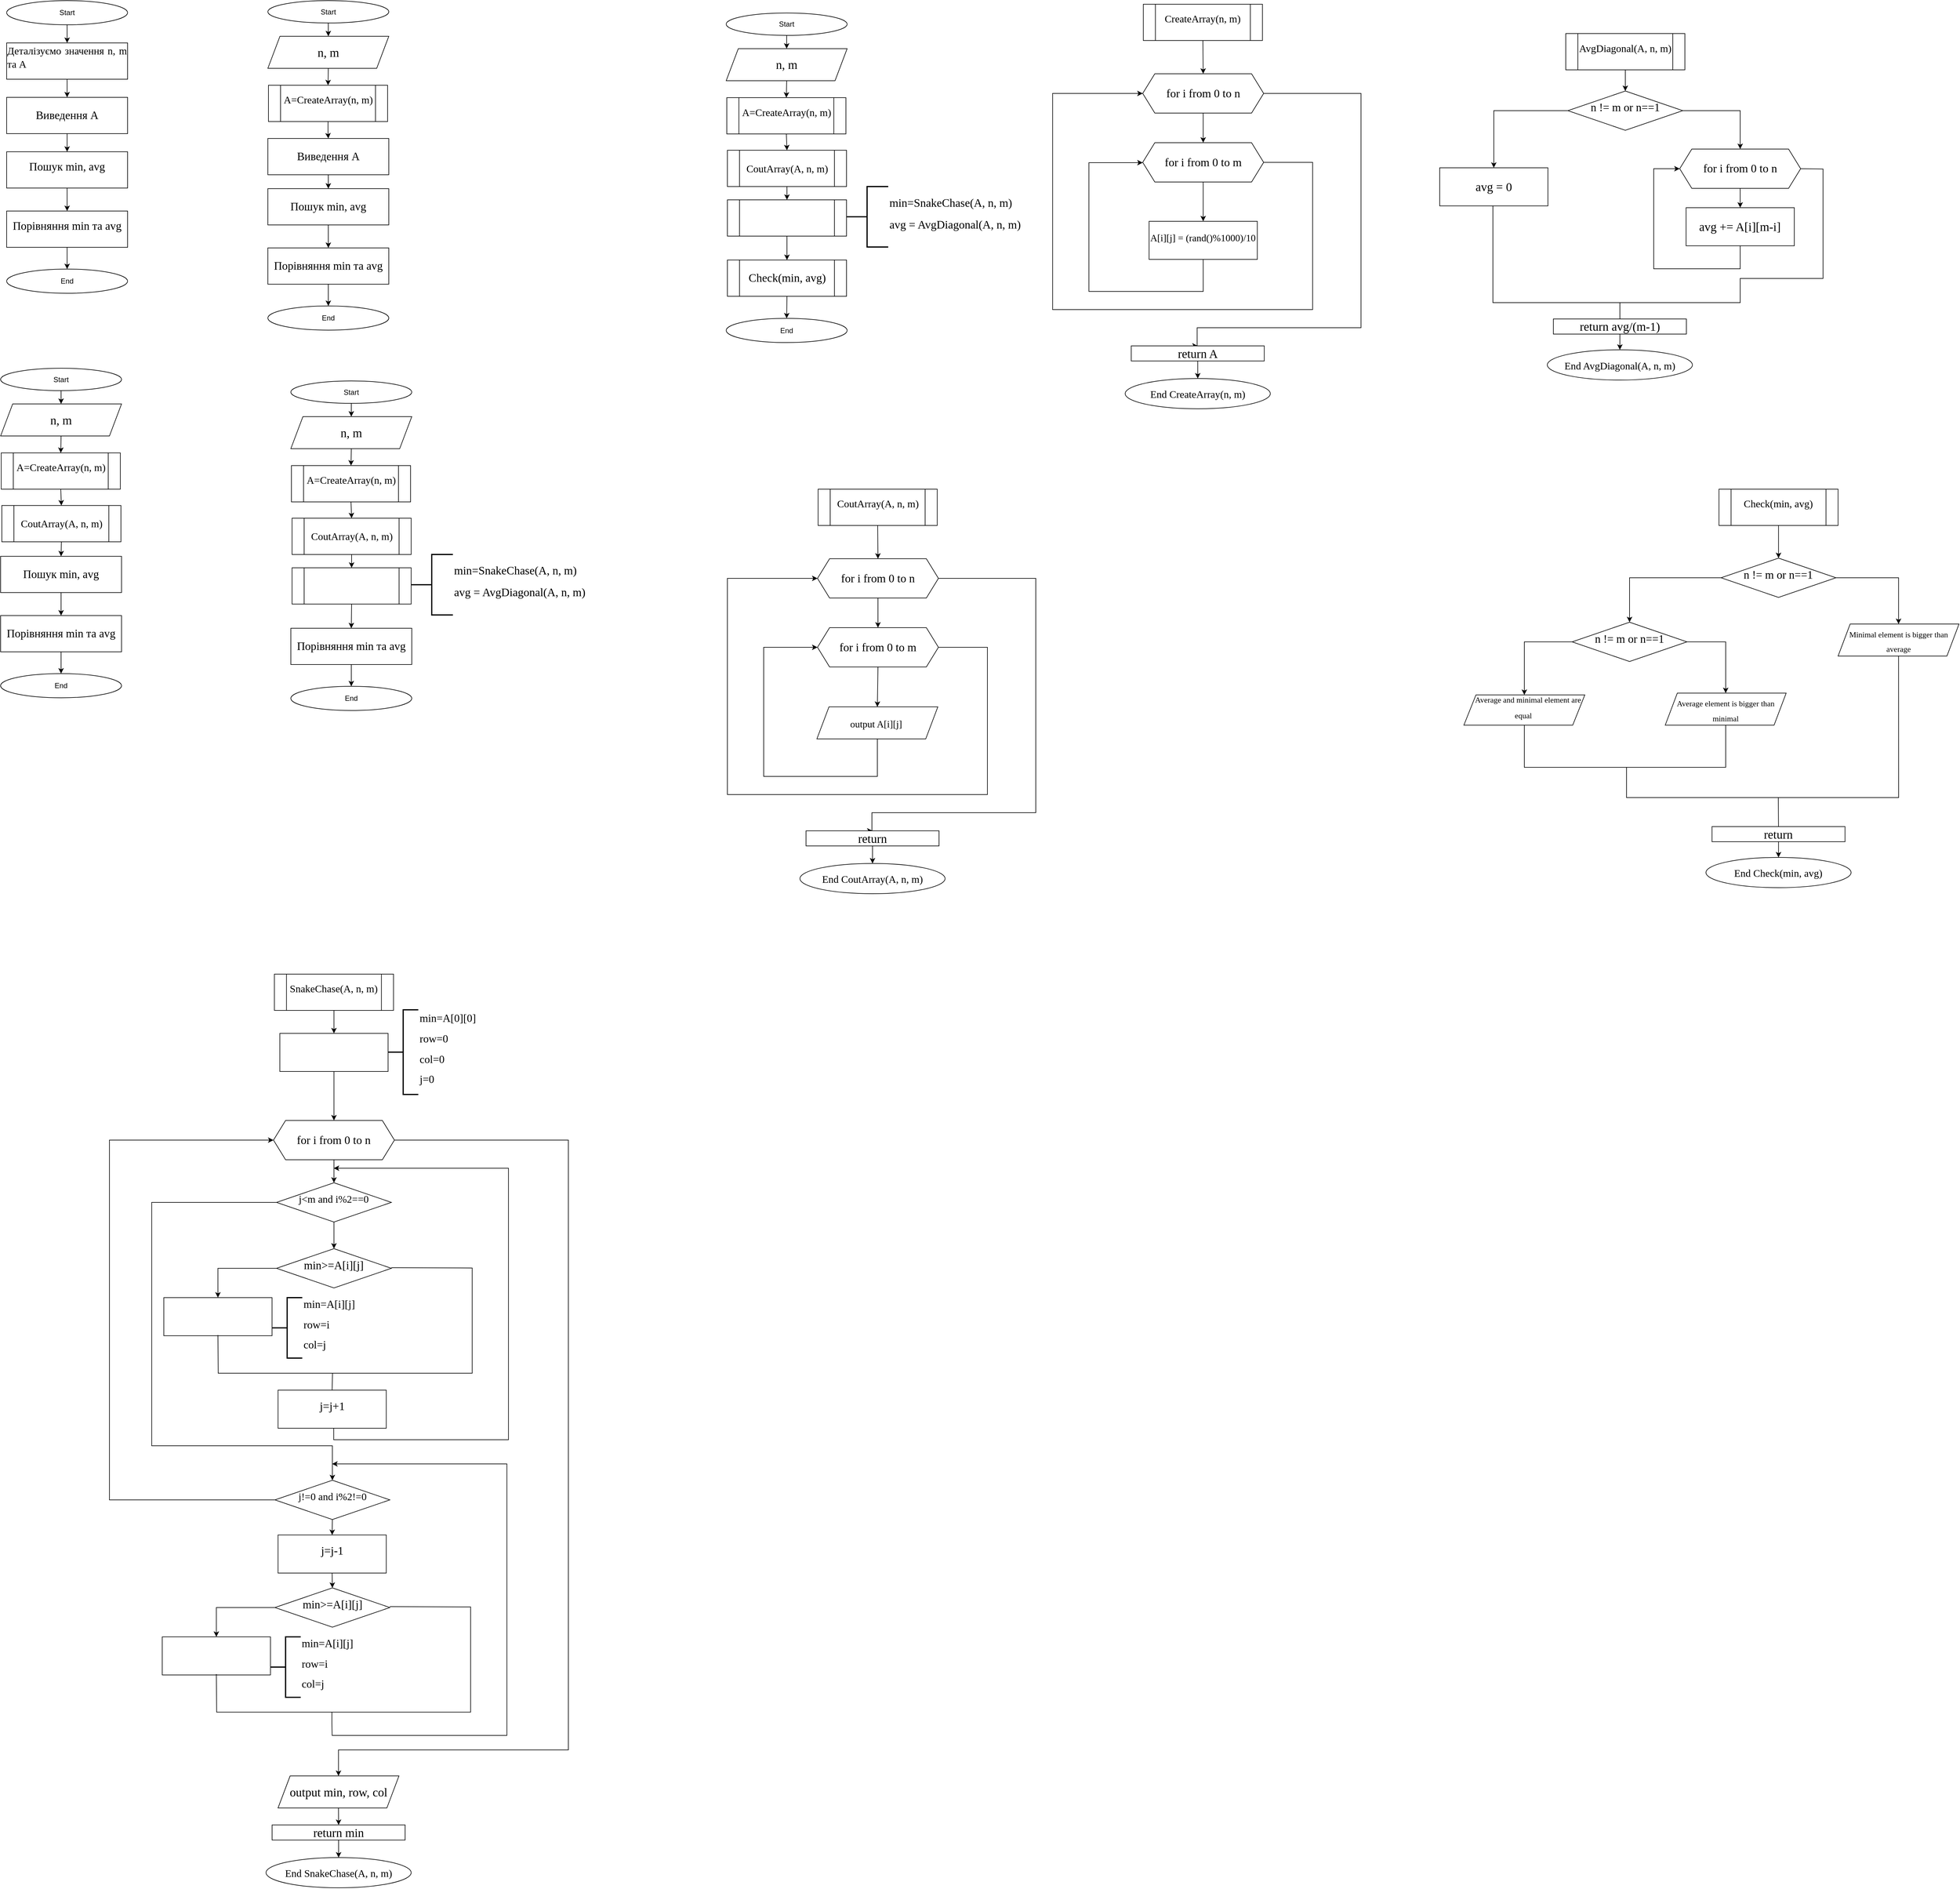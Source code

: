 <mxfile version="16.0.2" type="device"><diagram id="HQh0ag_XJeH-CXDICoc3" name="Page-1"><mxGraphModel dx="5190" dy="2895" grid="1" gridSize="10" guides="1" tooltips="1" connect="1" arrows="1" fold="1" page="1" pageScale="1" pageWidth="1200" pageHeight="1600" math="0" shadow="0"><root><mxCell id="0"/><mxCell id="1" parent="0"/><mxCell id="y3GbVdh1Fuk5TyobV5S5-82" style="edgeStyle=orthogonalEdgeStyle;orthogonalLoop=1;jettySize=auto;html=1;entryX=0.5;entryY=0;entryDx=0;entryDy=0;fontFamily=Helvetica;fontSize=15;" parent="1" source="y3GbVdh1Fuk5TyobV5S5-77" target="y3GbVdh1Fuk5TyobV5S5-80" edge="1"><mxGeometry relative="1" as="geometry"/></mxCell><mxCell id="y3GbVdh1Fuk5TyobV5S5-77" value="Start" style="ellipse;whiteSpace=wrap;html=1;" parent="1" vertex="1"><mxGeometry x="60" y="30" width="200" height="40" as="geometry"/></mxCell><mxCell id="y3GbVdh1Fuk5TyobV5S5-78" value="End" style="ellipse;whiteSpace=wrap;html=1;" parent="1" vertex="1"><mxGeometry x="60" y="474" width="200" height="40" as="geometry"/></mxCell><mxCell id="y3GbVdh1Fuk5TyobV5S5-83" style="edgeStyle=orthogonalEdgeStyle;orthogonalLoop=1;jettySize=auto;html=1;fontFamily=Helvetica;fontSize=15;" parent="1" source="y3GbVdh1Fuk5TyobV5S5-80" target="y3GbVdh1Fuk5TyobV5S5-81" edge="1"><mxGeometry relative="1" as="geometry"/></mxCell><mxCell id="y3GbVdh1Fuk5TyobV5S5-80" value="&lt;span id=&quot;docs-internal-guid-36d122d3-7fff-4348-1572-a0814d72419e&quot;&gt;&lt;span style=&quot;background-color: transparent ; vertical-align: baseline&quot;&gt;&lt;font size=&quot;1&quot;&gt;&lt;span id=&quot;docs-internal-guid-31adaeec-7fff-296b-e83b-6566f193e75e&quot;&gt;&lt;p dir=&quot;ltr&quot; style=&quot;line-height: 1.295 ; text-align: justify ; margin-top: 0pt ; margin-bottom: 8pt&quot;&gt;&lt;span style=&quot;font-family: &amp;#34;times new roman&amp;#34; ; background-color: transparent ; vertical-align: baseline ; font-size: 17px&quot;&gt;Деталізуємо значення n, m та A&amp;nbsp;&lt;/span&gt;&lt;/p&gt;&lt;/span&gt;&lt;/font&gt;&lt;/span&gt;&lt;/span&gt;" style="whiteSpace=wrap;html=1;" parent="1" vertex="1"><mxGeometry x="60" y="100" width="200" height="60" as="geometry"/></mxCell><mxCell id="ZYnt0HijN4UCSvfBoGLu-2" style="edgeStyle=orthogonalEdgeStyle;orthogonalLoop=1;jettySize=auto;html=1;entryX=0.5;entryY=0;entryDx=0;entryDy=0;" parent="1" source="y3GbVdh1Fuk5TyobV5S5-81" target="i5hkTMGkbq1rOhyrqTeB-12" edge="1"><mxGeometry relative="1" as="geometry"><mxPoint x="160" y="280" as="targetPoint"/></mxGeometry></mxCell><mxCell id="y3GbVdh1Fuk5TyobV5S5-81" value="&lt;span id=&quot;docs-internal-guid-36d122d3-7fff-4348-1572-a0814d72419e&quot;&gt;&lt;span style=&quot;background-color: transparent ; vertical-align: baseline&quot;&gt;&lt;font size=&quot;1&quot;&gt;&lt;span id=&quot;docs-internal-guid-fac29716-7fff-191a-785b-0aab31674dd4&quot;&gt;&lt;p dir=&quot;ltr&quot; style=&quot;text-align: justify ; line-height: 1.295 ; margin-top: 0pt ; margin-bottom: 8pt&quot;&gt;&lt;span id=&quot;docs-internal-guid-5e7ee4bc-7fff-114a-0e36-fd202b840549&quot;&gt;&lt;/span&gt;&lt;/p&gt;&lt;p dir=&quot;ltr&quot; style=&quot;line-height: 1.295 ; text-align: justify ; margin-top: 0pt ; margin-bottom: 8pt&quot;&gt;&lt;span id=&quot;docs-internal-guid-40394467-7fff-738d-00d4-a96f9e37f315&quot;&gt;&lt;/span&gt;&lt;/p&gt;&lt;p dir=&quot;ltr&quot; style=&quot;line-height: 1.295 ; text-align: justify ; margin-top: 0pt ; margin-bottom: 8pt&quot;&gt;&lt;span style=&quot;font-size: 14pt ; font-family: &amp;#34;times new roman&amp;#34; ; color: rgb(0 , 0 , 0) ; background-color: transparent ; font-weight: 400 ; font-style: normal ; font-variant: normal ; text-decoration: none ; vertical-align: baseline&quot;&gt;Виведення A&lt;/span&gt;&lt;/p&gt;&lt;/span&gt;&lt;/font&gt;&lt;/span&gt;&lt;/span&gt;" style="whiteSpace=wrap;html=1;" parent="1" vertex="1"><mxGeometry x="60" y="190" width="200" height="60" as="geometry"/></mxCell><mxCell id="0sfi0VlNfEEbkaT_XAuF-32" style="edgeStyle=none;hachureGap=4;orthogonalLoop=1;jettySize=auto;html=1;entryX=0.5;entryY=0;entryDx=0;entryDy=0;fontFamily=Architects Daughter;fontSource=https%3A%2F%2Ffonts.googleapis.com%2Fcss%3Ffamily%3DArchitects%2BDaughter;fontSize=16;endArrow=classic;sourcePerimeterSpacing=8;targetPerimeterSpacing=8;endFill=1;exitX=0.5;exitY=1;exitDx=0;exitDy=0;" parent="1" source="y3GbVdh1Fuk5TyobV5S5-86" target="0sfi0VlNfEEbkaT_XAuF-20" edge="1"><mxGeometry relative="1" as="geometry"/></mxCell><mxCell id="y3GbVdh1Fuk5TyobV5S5-86" value="Start" style="ellipse;whiteSpace=wrap;html=1;" parent="1" vertex="1"><mxGeometry x="492" y="30" width="200" height="37" as="geometry"/></mxCell><mxCell id="y3GbVdh1Fuk5TyobV5S5-93" style="edgeStyle=orthogonalEdgeStyle;orthogonalLoop=1;jettySize=auto;html=1;entryX=0.5;entryY=0;entryDx=0;entryDy=0;fontFamily=Helvetica;fontSize=13;" parent="1" edge="1"><mxGeometry relative="1" as="geometry"><mxPoint x="380" y="1012.0" as="sourcePoint"/></mxGeometry></mxCell><mxCell id="zRg-J29XMpKY_KAImrMH-8" style="edgeStyle=orthogonalEdgeStyle;orthogonalLoop=1;jettySize=auto;html=1;fontSize=16;entryX=0.5;entryY=0;entryDx=0;entryDy=0;" parent="1" source="zRg-J29XMpKY_KAImrMH-5" target="rIOWAfaWc7cWdgX6ZltU-3" edge="1"><mxGeometry relative="1" as="geometry"><mxPoint x="592.0" y="328" as="targetPoint"/></mxGeometry></mxCell><mxCell id="zRg-J29XMpKY_KAImrMH-5" value="&lt;span id=&quot;docs-internal-guid-bc12612e-7fff-aea8-da92-a405dccf087f&quot;&gt;&lt;p dir=&quot;ltr&quot; style=&quot;line-height: 1.295 ; text-align: justify ; margin-top: 0pt ; margin-bottom: 8pt&quot;&gt;&lt;span style=&quot;font-family: &amp;#34;times new roman&amp;#34; ; background-color: transparent ; vertical-align: baseline&quot;&gt;&lt;font style=&quot;font-size: 17px&quot;&gt;A=CreateArray(n, m)&lt;/font&gt;&lt;/span&gt;&lt;/p&gt;&lt;/span&gt;" style="shape=process;whiteSpace=wrap;html=1;backgroundOutline=1;fontSize=16;" parent="1" vertex="1"><mxGeometry x="493" y="170" width="197" height="60" as="geometry"/></mxCell><mxCell id="p0p2ILP-vLP6fGH7kdJc-3" style="edgeStyle=orthogonalEdgeStyle;orthogonalLoop=1;jettySize=auto;html=1;entryX=0.5;entryY=0;entryDx=0;entryDy=0;" parent="1" source="i5hkTMGkbq1rOhyrqTeB-12" target="p0p2ILP-vLP6fGH7kdJc-2" edge="1"><mxGeometry relative="1" as="geometry"/></mxCell><mxCell id="i5hkTMGkbq1rOhyrqTeB-12" value="&lt;span id=&quot;docs-internal-guid-6d4e5704-7fff-8bad-e6d9-3b4383817fcf&quot;&gt;&lt;p dir=&quot;ltr&quot; style=&quot;line-height: 1.295 ; text-align: justify ; margin-top: 0pt ; margin-bottom: 8pt&quot;&gt;&lt;span style=&quot;font-size: 14pt ; font-family: &amp;#34;times new roman&amp;#34; ; background-color: transparent ; vertical-align: baseline&quot;&gt;Пошук min, avg&lt;/span&gt;&lt;/p&gt;&lt;/span&gt;" style="whiteSpace=wrap;html=1;fontSize=16;" parent="1" vertex="1"><mxGeometry x="60" y="280" width="200" height="60" as="geometry"/></mxCell><mxCell id="p0p2ILP-vLP6fGH7kdJc-4" style="edgeStyle=orthogonalEdgeStyle;orthogonalLoop=1;jettySize=auto;html=1;entryX=0.5;entryY=0;entryDx=0;entryDy=0;" parent="1" source="p0p2ILP-vLP6fGH7kdJc-2" target="y3GbVdh1Fuk5TyobV5S5-78" edge="1"><mxGeometry relative="1" as="geometry"/></mxCell><mxCell id="p0p2ILP-vLP6fGH7kdJc-2" value="&lt;span id=&quot;docs-internal-guid-91429f8e-7fff-a11b-d809-9fa4dc2c46f3&quot;&gt;&lt;p dir=&quot;ltr&quot; style=&quot;line-height: 1.295 ; text-align: justify ; margin-top: 0pt ; margin-bottom: 8pt&quot;&gt;&lt;span style=&quot;font-size: 14pt ; font-family: &amp;#34;times new roman&amp;#34; ; background-color: transparent ; vertical-align: baseline&quot;&gt;Порівняння min та avg&lt;/span&gt;&lt;/p&gt;&lt;/span&gt;" style="whiteSpace=wrap;html=1;" parent="1" vertex="1"><mxGeometry x="60" y="378" width="200" height="60" as="geometry"/></mxCell><mxCell id="rIOWAfaWc7cWdgX6ZltU-1" value="End" style="ellipse;whiteSpace=wrap;html=1;" parent="1" vertex="1"><mxGeometry x="492" y="535" width="200" height="40" as="geometry"/></mxCell><mxCell id="rIOWAfaWc7cWdgX6ZltU-2" style="edgeStyle=orthogonalEdgeStyle;orthogonalLoop=1;jettySize=auto;html=1;entryX=0.5;entryY=0;entryDx=0;entryDy=0;" parent="1" source="rIOWAfaWc7cWdgX6ZltU-3" target="rIOWAfaWc7cWdgX6ZltU-5" edge="1"><mxGeometry relative="1" as="geometry"><mxPoint x="592" y="414" as="targetPoint"/></mxGeometry></mxCell><mxCell id="rIOWAfaWc7cWdgX6ZltU-3" value="&lt;span id=&quot;docs-internal-guid-36d122d3-7fff-4348-1572-a0814d72419e&quot;&gt;&lt;span style=&quot;background-color: transparent ; vertical-align: baseline&quot;&gt;&lt;font size=&quot;1&quot;&gt;&lt;span id=&quot;docs-internal-guid-fac29716-7fff-191a-785b-0aab31674dd4&quot;&gt;&lt;p dir=&quot;ltr&quot; style=&quot;text-align: justify ; line-height: 1.295 ; margin-top: 0pt ; margin-bottom: 8pt&quot;&gt;&lt;span id=&quot;docs-internal-guid-5e7ee4bc-7fff-114a-0e36-fd202b840549&quot;&gt;&lt;/span&gt;&lt;/p&gt;&lt;p dir=&quot;ltr&quot; style=&quot;line-height: 1.295 ; text-align: justify ; margin-top: 0pt ; margin-bottom: 8pt&quot;&gt;&lt;span style=&quot;font-family: &amp;#34;times new roman&amp;#34; ; font-size: 18.667px&quot;&gt;Виведення A&lt;/span&gt;&lt;br&gt;&lt;/p&gt;&lt;/span&gt;&lt;/font&gt;&lt;/span&gt;&lt;/span&gt;" style="whiteSpace=wrap;html=1;" parent="1" vertex="1"><mxGeometry x="492" y="258" width="200" height="60" as="geometry"/></mxCell><mxCell id="rIOWAfaWc7cWdgX6ZltU-4" style="edgeStyle=orthogonalEdgeStyle;orthogonalLoop=1;jettySize=auto;html=1;entryX=0.5;entryY=0;entryDx=0;entryDy=0;" parent="1" source="rIOWAfaWc7cWdgX6ZltU-5" target="rIOWAfaWc7cWdgX6ZltU-7" edge="1"><mxGeometry relative="1" as="geometry"/></mxCell><mxCell id="rIOWAfaWc7cWdgX6ZltU-5" value="&lt;span style=&quot;font-family: &amp;#34;times new roman&amp;#34; ; font-size: 18.667px ; text-align: justify&quot;&gt;Пошук min, avg&lt;/span&gt;" style="whiteSpace=wrap;html=1;fontSize=16;" parent="1" vertex="1"><mxGeometry x="492" y="341" width="200" height="60" as="geometry"/></mxCell><mxCell id="rIOWAfaWc7cWdgX6ZltU-6" style="edgeStyle=orthogonalEdgeStyle;orthogonalLoop=1;jettySize=auto;html=1;entryX=0.5;entryY=0;entryDx=0;entryDy=0;" parent="1" source="rIOWAfaWc7cWdgX6ZltU-7" target="rIOWAfaWc7cWdgX6ZltU-1" edge="1"><mxGeometry relative="1" as="geometry"/></mxCell><mxCell id="rIOWAfaWc7cWdgX6ZltU-7" value="&lt;span style=&quot;font-family: &amp;#34;times new roman&amp;#34; ; font-size: 18.667px ; text-align: justify&quot;&gt;Порівняння min та avg&lt;/span&gt;" style="whiteSpace=wrap;html=1;" parent="1" vertex="1"><mxGeometry x="492" y="439" width="200" height="60" as="geometry"/></mxCell><mxCell id="0sfi0VlNfEEbkaT_XAuF-34" style="edgeStyle=none;hachureGap=4;orthogonalLoop=1;jettySize=auto;html=1;exitX=0.5;exitY=1;exitDx=0;exitDy=0;entryX=0.5;entryY=0;entryDx=0;entryDy=0;fontFamily=Architects Daughter;fontSource=https%3A%2F%2Ffonts.googleapis.com%2Fcss%3Ffamily%3DArchitects%2BDaughter;fontSize=16;endArrow=classic;endFill=1;sourcePerimeterSpacing=8;targetPerimeterSpacing=8;" parent="1" source="0sfi0VlNfEEbkaT_XAuF-20" target="zRg-J29XMpKY_KAImrMH-5" edge="1"><mxGeometry relative="1" as="geometry"/></mxCell><mxCell id="0sfi0VlNfEEbkaT_XAuF-20" value="&lt;font face=&quot;Times New Roman&quot; style=&quot;font-size: 20px&quot;&gt;n, m&lt;/font&gt;" style="shape=parallelogram;perimeter=parallelogramPerimeter;whiteSpace=wrap;html=1;fixedSize=1;hachureGap=4;fontFamily=Architects Daughter;fontSource=https%3A%2F%2Ffonts.googleapis.com%2Fcss%3Ffamily%3DArchitects%2BDaughter;fontSize=20;" parent="1" vertex="1"><mxGeometry x="492" y="89" width="200" height="53" as="geometry"/></mxCell><mxCell id="0sfi0VlNfEEbkaT_XAuF-35" style="edgeStyle=none;hachureGap=4;orthogonalLoop=1;jettySize=auto;html=1;entryX=0.5;entryY=0;entryDx=0;entryDy=0;fontFamily=Architects Daughter;fontSource=https%3A%2F%2Ffonts.googleapis.com%2Fcss%3Ffamily%3DArchitects%2BDaughter;fontSize=16;endArrow=classic;sourcePerimeterSpacing=8;targetPerimeterSpacing=8;endFill=1;exitX=0.5;exitY=1;exitDx=0;exitDy=0;" parent="1" source="0sfi0VlNfEEbkaT_XAuF-36" target="0sfi0VlNfEEbkaT_XAuF-47" edge="1"><mxGeometry relative="1" as="geometry"/></mxCell><mxCell id="0sfi0VlNfEEbkaT_XAuF-36" value="Start" style="ellipse;whiteSpace=wrap;html=1;" parent="1" vertex="1"><mxGeometry x="50" y="638" width="200" height="37" as="geometry"/></mxCell><mxCell id="0sfi0VlNfEEbkaT_XAuF-50" style="edgeStyle=none;hachureGap=4;orthogonalLoop=1;jettySize=auto;html=1;entryX=0.5;entryY=0;entryDx=0;entryDy=0;fontFamily=Times New Roman;fontSize=17;endArrow=classic;endFill=1;sourcePerimeterSpacing=8;targetPerimeterSpacing=8;exitX=0.5;exitY=1;exitDx=0;exitDy=0;" parent="1" source="0sfi0VlNfEEbkaT_XAuF-38" target="0sfi0VlNfEEbkaT_XAuF-48" edge="1"><mxGeometry relative="1" as="geometry"/></mxCell><mxCell id="0sfi0VlNfEEbkaT_XAuF-38" value="&lt;span id=&quot;docs-internal-guid-bc12612e-7fff-aea8-da92-a405dccf087f&quot;&gt;&lt;p dir=&quot;ltr&quot; style=&quot;line-height: 1.295 ; text-align: justify ; margin-top: 0pt ; margin-bottom: 8pt&quot;&gt;&lt;span style=&quot;font-family: &amp;#34;times new roman&amp;#34; ; background-color: transparent ; vertical-align: baseline&quot;&gt;&lt;font style=&quot;font-size: 17px&quot;&gt;A=CreateArray(n, m)&lt;/font&gt;&lt;/span&gt;&lt;/p&gt;&lt;/span&gt;" style="shape=process;whiteSpace=wrap;html=1;backgroundOutline=1;fontSize=16;" parent="1" vertex="1"><mxGeometry x="51" y="778" width="197" height="60" as="geometry"/></mxCell><mxCell id="0sfi0VlNfEEbkaT_XAuF-39" value="End" style="ellipse;whiteSpace=wrap;html=1;" parent="1" vertex="1"><mxGeometry x="50" y="1143" width="200" height="40" as="geometry"/></mxCell><mxCell id="0sfi0VlNfEEbkaT_XAuF-42" style="edgeStyle=orthogonalEdgeStyle;orthogonalLoop=1;jettySize=auto;html=1;entryX=0.5;entryY=0;entryDx=0;entryDy=0;" parent="1" source="0sfi0VlNfEEbkaT_XAuF-43" target="0sfi0VlNfEEbkaT_XAuF-45" edge="1"><mxGeometry relative="1" as="geometry"/></mxCell><mxCell id="0sfi0VlNfEEbkaT_XAuF-43" value="&lt;span style=&quot;font-family: &amp;#34;times new roman&amp;#34; ; font-size: 18.667px ; text-align: justify&quot;&gt;Пошук min, avg&lt;/span&gt;" style="whiteSpace=wrap;html=1;fontSize=16;" parent="1" vertex="1"><mxGeometry x="50" y="949" width="200" height="60" as="geometry"/></mxCell><mxCell id="0sfi0VlNfEEbkaT_XAuF-44" style="edgeStyle=orthogonalEdgeStyle;orthogonalLoop=1;jettySize=auto;html=1;entryX=0.5;entryY=0;entryDx=0;entryDy=0;" parent="1" source="0sfi0VlNfEEbkaT_XAuF-45" target="0sfi0VlNfEEbkaT_XAuF-39" edge="1"><mxGeometry relative="1" as="geometry"/></mxCell><mxCell id="0sfi0VlNfEEbkaT_XAuF-45" value="&lt;span style=&quot;font-family: &amp;#34;times new roman&amp;#34; ; font-size: 18.667px ; text-align: justify&quot;&gt;Порівняння min та avg&lt;/span&gt;" style="whiteSpace=wrap;html=1;" parent="1" vertex="1"><mxGeometry x="50" y="1047" width="200" height="60" as="geometry"/></mxCell><mxCell id="0sfi0VlNfEEbkaT_XAuF-46" style="edgeStyle=none;hachureGap=4;orthogonalLoop=1;jettySize=auto;html=1;exitX=0.5;exitY=1;exitDx=0;exitDy=0;entryX=0.5;entryY=0;entryDx=0;entryDy=0;fontFamily=Architects Daughter;fontSource=https%3A%2F%2Ffonts.googleapis.com%2Fcss%3Ffamily%3DArchitects%2BDaughter;fontSize=16;endArrow=classic;endFill=1;sourcePerimeterSpacing=8;targetPerimeterSpacing=8;" parent="1" source="0sfi0VlNfEEbkaT_XAuF-47" target="0sfi0VlNfEEbkaT_XAuF-38" edge="1"><mxGeometry relative="1" as="geometry"/></mxCell><mxCell id="0sfi0VlNfEEbkaT_XAuF-47" value="&lt;font face=&quot;Times New Roman&quot; style=&quot;font-size: 20px&quot;&gt;n, m&lt;/font&gt;" style="shape=parallelogram;perimeter=parallelogramPerimeter;whiteSpace=wrap;html=1;fixedSize=1;hachureGap=4;fontFamily=Architects Daughter;fontSource=https%3A%2F%2Ffonts.googleapis.com%2Fcss%3Ffamily%3DArchitects%2BDaughter;fontSize=20;" parent="1" vertex="1"><mxGeometry x="50" y="697" width="200" height="53" as="geometry"/></mxCell><mxCell id="0sfi0VlNfEEbkaT_XAuF-51" style="edgeStyle=none;hachureGap=4;orthogonalLoop=1;jettySize=auto;html=1;exitX=0.5;exitY=1;exitDx=0;exitDy=0;entryX=0.5;entryY=0;entryDx=0;entryDy=0;fontFamily=Times New Roman;fontSize=17;endArrow=classic;endFill=1;sourcePerimeterSpacing=8;targetPerimeterSpacing=8;" parent="1" source="0sfi0VlNfEEbkaT_XAuF-48" target="0sfi0VlNfEEbkaT_XAuF-43" edge="1"><mxGeometry relative="1" as="geometry"/></mxCell><mxCell id="0sfi0VlNfEEbkaT_XAuF-48" value="&lt;span id=&quot;docs-internal-guid-bc12612e-7fff-aea8-da92-a405dccf087f&quot;&gt;&lt;font size=&quot;1&quot;&gt;&lt;p dir=&quot;ltr&quot; style=&quot;line-height: 1.295 ; text-align: justify ; margin-top: 0pt ; margin-bottom: 8pt&quot;&gt;&lt;span id=&quot;docs-internal-guid-4c69b876-7fff-47ca-fc7b-e67acfc64e1c&quot;&gt;&lt;/span&gt;&lt;/p&gt;&lt;p dir=&quot;ltr&quot; style=&quot;line-height: 1.295 ; text-align: justify ; margin-top: 0pt ; margin-bottom: 8pt&quot;&gt;&lt;span style=&quot;font-family: &amp;#34;times new roman&amp;#34; ; color: rgb(0 , 0 , 0) ; background-color: transparent ; font-weight: 400 ; font-style: normal ; font-variant: normal ; text-decoration: none ; vertical-align: baseline ; font-size: 17px&quot;&gt;CoutArray(A, n, m)&lt;/span&gt;&lt;/p&gt;&lt;/font&gt;&lt;/span&gt;" style="shape=process;whiteSpace=wrap;html=1;backgroundOutline=1;fontSize=16;" parent="1" vertex="1"><mxGeometry x="52" y="865" width="197" height="60" as="geometry"/></mxCell><mxCell id="0sfi0VlNfEEbkaT_XAuF-52" style="edgeStyle=none;hachureGap=4;orthogonalLoop=1;jettySize=auto;html=1;entryX=0.5;entryY=0;entryDx=0;entryDy=0;fontFamily=Architects Daughter;fontSource=https%3A%2F%2Ffonts.googleapis.com%2Fcss%3Ffamily%3DArchitects%2BDaughter;fontSize=16;endArrow=classic;sourcePerimeterSpacing=8;targetPerimeterSpacing=8;endFill=1;exitX=0.5;exitY=1;exitDx=0;exitDy=0;" parent="1" source="0sfi0VlNfEEbkaT_XAuF-53" target="0sfi0VlNfEEbkaT_XAuF-62" edge="1"><mxGeometry relative="1" as="geometry"/></mxCell><mxCell id="0sfi0VlNfEEbkaT_XAuF-53" value="Start" style="ellipse;whiteSpace=wrap;html=1;" parent="1" vertex="1"><mxGeometry x="530" y="659" width="200" height="37" as="geometry"/></mxCell><mxCell id="0sfi0VlNfEEbkaT_XAuF-54" style="edgeStyle=none;hachureGap=4;orthogonalLoop=1;jettySize=auto;html=1;entryX=0.5;entryY=0;entryDx=0;entryDy=0;fontFamily=Times New Roman;fontSize=17;endArrow=classic;endFill=1;sourcePerimeterSpacing=8;targetPerimeterSpacing=8;exitX=0.5;exitY=1;exitDx=0;exitDy=0;" parent="1" source="0sfi0VlNfEEbkaT_XAuF-55" target="0sfi0VlNfEEbkaT_XAuF-64" edge="1"><mxGeometry relative="1" as="geometry"/></mxCell><mxCell id="0sfi0VlNfEEbkaT_XAuF-55" value="&lt;span id=&quot;docs-internal-guid-bc12612e-7fff-aea8-da92-a405dccf087f&quot;&gt;&lt;p dir=&quot;ltr&quot; style=&quot;line-height: 1.295 ; text-align: justify ; margin-top: 0pt ; margin-bottom: 8pt&quot;&gt;&lt;span style=&quot;font-family: &amp;#34;times new roman&amp;#34; ; background-color: transparent ; vertical-align: baseline&quot;&gt;&lt;font style=&quot;font-size: 17px&quot;&gt;A=CreateArray(n, m)&lt;/font&gt;&lt;/span&gt;&lt;/p&gt;&lt;/span&gt;" style="shape=process;whiteSpace=wrap;html=1;backgroundOutline=1;fontSize=16;" parent="1" vertex="1"><mxGeometry x="531" y="799" width="197" height="60" as="geometry"/></mxCell><mxCell id="0sfi0VlNfEEbkaT_XAuF-56" value="End" style="ellipse;whiteSpace=wrap;html=1;" parent="1" vertex="1"><mxGeometry x="530" y="1164" width="200" height="40" as="geometry"/></mxCell><mxCell id="0sfi0VlNfEEbkaT_XAuF-59" style="edgeStyle=orthogonalEdgeStyle;orthogonalLoop=1;jettySize=auto;html=1;entryX=0.5;entryY=0;entryDx=0;entryDy=0;" parent="1" source="0sfi0VlNfEEbkaT_XAuF-60" target="0sfi0VlNfEEbkaT_XAuF-56" edge="1"><mxGeometry relative="1" as="geometry"/></mxCell><mxCell id="0sfi0VlNfEEbkaT_XAuF-60" value="&lt;span style=&quot;font-family: &amp;#34;times new roman&amp;#34; ; font-size: 18.667px ; text-align: justify&quot;&gt;Порівняння min та avg&lt;/span&gt;" style="whiteSpace=wrap;html=1;" parent="1" vertex="1"><mxGeometry x="530" y="1068" width="200" height="60" as="geometry"/></mxCell><mxCell id="0sfi0VlNfEEbkaT_XAuF-61" style="edgeStyle=none;hachureGap=4;orthogonalLoop=1;jettySize=auto;html=1;exitX=0.5;exitY=1;exitDx=0;exitDy=0;entryX=0.5;entryY=0;entryDx=0;entryDy=0;fontFamily=Architects Daughter;fontSource=https%3A%2F%2Ffonts.googleapis.com%2Fcss%3Ffamily%3DArchitects%2BDaughter;fontSize=16;endArrow=classic;endFill=1;sourcePerimeterSpacing=8;targetPerimeterSpacing=8;" parent="1" source="0sfi0VlNfEEbkaT_XAuF-62" target="0sfi0VlNfEEbkaT_XAuF-55" edge="1"><mxGeometry relative="1" as="geometry"/></mxCell><mxCell id="0sfi0VlNfEEbkaT_XAuF-62" value="&lt;font face=&quot;Times New Roman&quot; style=&quot;font-size: 20px&quot;&gt;n, m&lt;/font&gt;" style="shape=parallelogram;perimeter=parallelogramPerimeter;whiteSpace=wrap;html=1;fixedSize=1;hachureGap=4;fontFamily=Architects Daughter;fontSource=https%3A%2F%2Ffonts.googleapis.com%2Fcss%3Ffamily%3DArchitects%2BDaughter;fontSize=20;" parent="1" vertex="1"><mxGeometry x="530" y="718" width="200" height="53" as="geometry"/></mxCell><mxCell id="0sfi0VlNfEEbkaT_XAuF-67" style="edgeStyle=none;hachureGap=4;orthogonalLoop=1;jettySize=auto;html=1;entryX=0.5;entryY=0;entryDx=0;entryDy=0;fontFamily=Times New Roman;fontSize=17;endArrow=classic;endFill=1;sourcePerimeterSpacing=8;targetPerimeterSpacing=8;exitX=0.5;exitY=1;exitDx=0;exitDy=0;" parent="1" source="0sfi0VlNfEEbkaT_XAuF-64" target="0sfi0VlNfEEbkaT_XAuF-66" edge="1"><mxGeometry relative="1" as="geometry"/></mxCell><mxCell id="0sfi0VlNfEEbkaT_XAuF-64" value="&lt;span id=&quot;docs-internal-guid-bc12612e-7fff-aea8-da92-a405dccf087f&quot;&gt;&lt;font size=&quot;1&quot;&gt;&lt;p dir=&quot;ltr&quot; style=&quot;line-height: 1.295 ; text-align: justify ; margin-top: 0pt ; margin-bottom: 8pt&quot;&gt;&lt;span id=&quot;docs-internal-guid-4c69b876-7fff-47ca-fc7b-e67acfc64e1c&quot;&gt;&lt;/span&gt;&lt;/p&gt;&lt;p dir=&quot;ltr&quot; style=&quot;line-height: 1.295 ; text-align: justify ; margin-top: 0pt ; margin-bottom: 8pt&quot;&gt;&lt;span style=&quot;font-family: &amp;#34;times new roman&amp;#34; ; color: rgb(0 , 0 , 0) ; background-color: transparent ; font-weight: 400 ; font-style: normal ; font-variant: normal ; text-decoration: none ; vertical-align: baseline ; font-size: 17px&quot;&gt;CoutArray(A, n, m)&lt;/span&gt;&lt;/p&gt;&lt;/font&gt;&lt;/span&gt;" style="shape=process;whiteSpace=wrap;html=1;backgroundOutline=1;fontSize=16;" parent="1" vertex="1"><mxGeometry x="532" y="886" width="197" height="60" as="geometry"/></mxCell><mxCell id="0sfi0VlNfEEbkaT_XAuF-65" value="&lt;span id=&quot;docs-internal-guid-865ceafa-7fff-78dc-2bc9-1bb8ff6d4577&quot; style=&quot;font-size: 19px&quot;&gt;&lt;p dir=&quot;ltr&quot; style=&quot;line-height: 1.295 ; text-align: justify ; margin-top: 0pt ; margin-bottom: 8pt&quot;&gt;&lt;span style=&quot;font-family: &amp;#34;times new roman&amp;#34; ; color: rgb(0 , 0 , 0) ; background-color: transparent ; font-weight: 400 ; font-style: normal ; font-variant: normal ; text-decoration: none ; vertical-align: baseline&quot;&gt;min=SnakeChase(A, n, m)&lt;/span&gt;&lt;/p&gt;&lt;p dir=&quot;ltr&quot; style=&quot;line-height: 1.295 ; text-align: justify ; margin-top: 0pt ; margin-bottom: 8pt&quot;&gt;&lt;span id=&quot;docs-internal-guid-6eacb73d-7fff-7c15-2795-6d56d63c0dbd&quot;&gt;&lt;/span&gt;&lt;/p&gt;&lt;p dir=&quot;ltr&quot; style=&quot;line-height: 1.295 ; text-align: justify ; margin-top: 0pt ; margin-bottom: 8pt&quot;&gt;&lt;span style=&quot;font-family: &amp;#34;times new roman&amp;#34; ; color: rgb(0 , 0 , 0) ; background-color: transparent ; font-weight: 400 ; font-style: normal ; font-variant: normal ; text-decoration: none ; vertical-align: baseline&quot;&gt;avg = AvgDiagonal(A, n, m)&lt;/span&gt;&lt;/p&gt;&lt;/span&gt;" style="strokeWidth=2;html=1;shape=mxgraph.flowchart.annotation_2;align=left;labelPosition=right;pointerEvents=1;fontSize=16;" parent="1" vertex="1"><mxGeometry x="728" y="946" width="70" height="100" as="geometry"/></mxCell><mxCell id="0sfi0VlNfEEbkaT_XAuF-68" style="edgeStyle=none;hachureGap=4;orthogonalLoop=1;jettySize=auto;html=1;exitX=0.5;exitY=1;exitDx=0;exitDy=0;entryX=0.5;entryY=0;entryDx=0;entryDy=0;fontFamily=Times New Roman;fontSize=17;endArrow=classic;endFill=1;sourcePerimeterSpacing=8;targetPerimeterSpacing=8;" parent="1" source="0sfi0VlNfEEbkaT_XAuF-66" target="0sfi0VlNfEEbkaT_XAuF-60" edge="1"><mxGeometry relative="1" as="geometry"/></mxCell><mxCell id="0sfi0VlNfEEbkaT_XAuF-66" value="" style="shape=process;whiteSpace=wrap;html=1;backgroundOutline=1;fontSize=16;" parent="1" vertex="1"><mxGeometry x="532" y="968" width="197" height="60" as="geometry"/></mxCell><mxCell id="0sfi0VlNfEEbkaT_XAuF-69" style="edgeStyle=none;hachureGap=4;orthogonalLoop=1;jettySize=auto;html=1;entryX=0.5;entryY=0;entryDx=0;entryDy=0;fontFamily=Architects Daughter;fontSource=https%3A%2F%2Ffonts.googleapis.com%2Fcss%3Ffamily%3DArchitects%2BDaughter;fontSize=16;endArrow=classic;sourcePerimeterSpacing=8;targetPerimeterSpacing=8;endFill=1;exitX=0.5;exitY=1;exitDx=0;exitDy=0;" parent="1" source="0sfi0VlNfEEbkaT_XAuF-70" target="0sfi0VlNfEEbkaT_XAuF-77" edge="1"><mxGeometry relative="1" as="geometry"/></mxCell><mxCell id="0sfi0VlNfEEbkaT_XAuF-70" value="Start" style="ellipse;whiteSpace=wrap;html=1;" parent="1" vertex="1"><mxGeometry x="1250" y="50.5" width="200" height="37" as="geometry"/></mxCell><mxCell id="0sfi0VlNfEEbkaT_XAuF-71" style="edgeStyle=none;hachureGap=4;orthogonalLoop=1;jettySize=auto;html=1;entryX=0.5;entryY=0;entryDx=0;entryDy=0;fontFamily=Times New Roman;fontSize=17;endArrow=classic;endFill=1;sourcePerimeterSpacing=8;targetPerimeterSpacing=8;exitX=0.5;exitY=1;exitDx=0;exitDy=0;" parent="1" source="0sfi0VlNfEEbkaT_XAuF-72" target="0sfi0VlNfEEbkaT_XAuF-79" edge="1"><mxGeometry relative="1" as="geometry"/></mxCell><mxCell id="0sfi0VlNfEEbkaT_XAuF-72" value="&lt;span id=&quot;docs-internal-guid-bc12612e-7fff-aea8-da92-a405dccf087f&quot;&gt;&lt;p dir=&quot;ltr&quot; style=&quot;line-height: 1.295 ; text-align: justify ; margin-top: 0pt ; margin-bottom: 8pt&quot;&gt;&lt;span style=&quot;font-family: &amp;#34;times new roman&amp;#34; ; background-color: transparent ; vertical-align: baseline&quot;&gt;&lt;font style=&quot;font-size: 17px&quot;&gt;A=CreateArray(n, m)&lt;/font&gt;&lt;/span&gt;&lt;/p&gt;&lt;/span&gt;" style="shape=process;whiteSpace=wrap;html=1;backgroundOutline=1;fontSize=16;" parent="1" vertex="1"><mxGeometry x="1251" y="190.5" width="197" height="60" as="geometry"/></mxCell><mxCell id="0sfi0VlNfEEbkaT_XAuF-73" value="End" style="ellipse;whiteSpace=wrap;html=1;" parent="1" vertex="1"><mxGeometry x="1250" y="555.5" width="200" height="40" as="geometry"/></mxCell><mxCell id="0sfi0VlNfEEbkaT_XAuF-76" style="edgeStyle=none;hachureGap=4;orthogonalLoop=1;jettySize=auto;html=1;exitX=0.5;exitY=1;exitDx=0;exitDy=0;entryX=0.5;entryY=0;entryDx=0;entryDy=0;fontFamily=Architects Daughter;fontSource=https%3A%2F%2Ffonts.googleapis.com%2Fcss%3Ffamily%3DArchitects%2BDaughter;fontSize=16;endArrow=classic;endFill=1;sourcePerimeterSpacing=8;targetPerimeterSpacing=8;" parent="1" source="0sfi0VlNfEEbkaT_XAuF-77" target="0sfi0VlNfEEbkaT_XAuF-72" edge="1"><mxGeometry relative="1" as="geometry"/></mxCell><mxCell id="0sfi0VlNfEEbkaT_XAuF-77" value="&lt;font face=&quot;Times New Roman&quot; style=&quot;font-size: 20px&quot;&gt;n, m&lt;/font&gt;" style="shape=parallelogram;perimeter=parallelogramPerimeter;whiteSpace=wrap;html=1;fixedSize=1;hachureGap=4;fontFamily=Architects Daughter;fontSource=https%3A%2F%2Ffonts.googleapis.com%2Fcss%3Ffamily%3DArchitects%2BDaughter;fontSize=20;" parent="1" vertex="1"><mxGeometry x="1250" y="109.5" width="200" height="53" as="geometry"/></mxCell><mxCell id="0sfi0VlNfEEbkaT_XAuF-78" style="edgeStyle=none;hachureGap=4;orthogonalLoop=1;jettySize=auto;html=1;entryX=0.5;entryY=0;entryDx=0;entryDy=0;fontFamily=Times New Roman;fontSize=17;endArrow=classic;endFill=1;sourcePerimeterSpacing=8;targetPerimeterSpacing=8;exitX=0.5;exitY=1;exitDx=0;exitDy=0;" parent="1" source="0sfi0VlNfEEbkaT_XAuF-79" target="0sfi0VlNfEEbkaT_XAuF-82" edge="1"><mxGeometry relative="1" as="geometry"/></mxCell><mxCell id="0sfi0VlNfEEbkaT_XAuF-79" value="&lt;span id=&quot;docs-internal-guid-bc12612e-7fff-aea8-da92-a405dccf087f&quot;&gt;&lt;font size=&quot;1&quot;&gt;&lt;p dir=&quot;ltr&quot; style=&quot;line-height: 1.295 ; text-align: justify ; margin-top: 0pt ; margin-bottom: 8pt&quot;&gt;&lt;span id=&quot;docs-internal-guid-4c69b876-7fff-47ca-fc7b-e67acfc64e1c&quot;&gt;&lt;/span&gt;&lt;/p&gt;&lt;p dir=&quot;ltr&quot; style=&quot;line-height: 1.295 ; text-align: justify ; margin-top: 0pt ; margin-bottom: 8pt&quot;&gt;&lt;span style=&quot;font-family: &amp;#34;times new roman&amp;#34; ; color: rgb(0 , 0 , 0) ; background-color: transparent ; font-weight: 400 ; font-style: normal ; font-variant: normal ; text-decoration: none ; vertical-align: baseline ; font-size: 17px&quot;&gt;CoutArray(A, n, m)&lt;/span&gt;&lt;/p&gt;&lt;/font&gt;&lt;/span&gt;" style="shape=process;whiteSpace=wrap;html=1;backgroundOutline=1;fontSize=16;" parent="1" vertex="1"><mxGeometry x="1252" y="277.5" width="197" height="60" as="geometry"/></mxCell><mxCell id="0sfi0VlNfEEbkaT_XAuF-80" value="&lt;span id=&quot;docs-internal-guid-865ceafa-7fff-78dc-2bc9-1bb8ff6d4577&quot; style=&quot;font-size: 19px&quot;&gt;&lt;p dir=&quot;ltr&quot; style=&quot;line-height: 1.295 ; text-align: justify ; margin-top: 0pt ; margin-bottom: 8pt&quot;&gt;&lt;span style=&quot;font-family: &amp;#34;times new roman&amp;#34; ; color: rgb(0 , 0 , 0) ; background-color: transparent ; font-weight: 400 ; font-style: normal ; font-variant: normal ; text-decoration: none ; vertical-align: baseline&quot;&gt;min=SnakeChase(A, n, m)&lt;/span&gt;&lt;/p&gt;&lt;p dir=&quot;ltr&quot; style=&quot;line-height: 1.295 ; text-align: justify ; margin-top: 0pt ; margin-bottom: 8pt&quot;&gt;&lt;span id=&quot;docs-internal-guid-6eacb73d-7fff-7c15-2795-6d56d63c0dbd&quot;&gt;&lt;/span&gt;&lt;/p&gt;&lt;p dir=&quot;ltr&quot; style=&quot;line-height: 1.295 ; text-align: justify ; margin-top: 0pt ; margin-bottom: 8pt&quot;&gt;&lt;span style=&quot;font-family: &amp;#34;times new roman&amp;#34; ; color: rgb(0 , 0 , 0) ; background-color: transparent ; font-weight: 400 ; font-style: normal ; font-variant: normal ; text-decoration: none ; vertical-align: baseline&quot;&gt;avg = AvgDiagonal(A, n, m)&lt;/span&gt;&lt;/p&gt;&lt;/span&gt;" style="strokeWidth=2;html=1;shape=mxgraph.flowchart.annotation_2;align=left;labelPosition=right;pointerEvents=1;fontSize=16;" parent="1" vertex="1"><mxGeometry x="1448" y="337.5" width="70" height="100" as="geometry"/></mxCell><mxCell id="0sfi0VlNfEEbkaT_XAuF-87" style="edgeStyle=none;hachureGap=4;orthogonalLoop=1;jettySize=auto;html=1;entryX=0.5;entryY=0;entryDx=0;entryDy=0;fontFamily=Times New Roman;fontSize=19;endArrow=classic;endFill=1;sourcePerimeterSpacing=8;targetPerimeterSpacing=8;exitX=0.5;exitY=1;exitDx=0;exitDy=0;" parent="1" source="0sfi0VlNfEEbkaT_XAuF-82" target="0sfi0VlNfEEbkaT_XAuF-86" edge="1"><mxGeometry relative="1" as="geometry"/></mxCell><mxCell id="0sfi0VlNfEEbkaT_XAuF-82" value="" style="shape=process;whiteSpace=wrap;html=1;backgroundOutline=1;fontSize=16;" parent="1" vertex="1"><mxGeometry x="1252" y="359.5" width="197" height="60" as="geometry"/></mxCell><mxCell id="0sfi0VlNfEEbkaT_XAuF-88" style="edgeStyle=none;hachureGap=4;orthogonalLoop=1;jettySize=auto;html=1;exitX=0.5;exitY=1;exitDx=0;exitDy=0;entryX=0.5;entryY=0;entryDx=0;entryDy=0;fontFamily=Times New Roman;fontSize=19;endArrow=classic;endFill=1;sourcePerimeterSpacing=8;targetPerimeterSpacing=8;" parent="1" source="0sfi0VlNfEEbkaT_XAuF-86" target="0sfi0VlNfEEbkaT_XAuF-73" edge="1"><mxGeometry relative="1" as="geometry"/></mxCell><mxCell id="0sfi0VlNfEEbkaT_XAuF-86" value="&lt;span style=&quot;font-family: &amp;#34;times new roman&amp;#34; ; font-size: 19px ; text-align: justify&quot;&gt;Check(min, avg)&lt;/span&gt;" style="shape=process;whiteSpace=wrap;html=1;backgroundOutline=1;fontSize=16;" parent="1" vertex="1"><mxGeometry x="1252" y="459" width="197" height="60" as="geometry"/></mxCell><mxCell id="0sfi0VlNfEEbkaT_XAuF-95" style="edgeStyle=none;hachureGap=4;orthogonalLoop=1;jettySize=auto;html=1;exitX=0.5;exitY=1;exitDx=0;exitDy=0;entryX=0.5;entryY=0;entryDx=0;entryDy=0;fontFamily=Times New Roman;fontSize=19;endArrow=classic;endFill=1;sourcePerimeterSpacing=8;targetPerimeterSpacing=8;" parent="1" source="0sfi0VlNfEEbkaT_XAuF-89" target="0sfi0VlNfEEbkaT_XAuF-91" edge="1"><mxGeometry relative="1" as="geometry"/></mxCell><mxCell id="0sfi0VlNfEEbkaT_XAuF-89" value="&lt;span id=&quot;docs-internal-guid-bc12612e-7fff-aea8-da92-a405dccf087f&quot;&gt;&lt;p dir=&quot;ltr&quot; style=&quot;line-height: 1.295 ; text-align: justify ; margin-top: 0pt ; margin-bottom: 8pt&quot;&gt;&lt;span style=&quot;font-family: &amp;#34;times new roman&amp;#34; ; background-color: transparent ; vertical-align: baseline&quot;&gt;&lt;font style=&quot;font-size: 17px&quot;&gt;CreateArray(n, m)&lt;/font&gt;&lt;/span&gt;&lt;/p&gt;&lt;/span&gt;" style="shape=process;whiteSpace=wrap;html=1;backgroundOutline=1;fontSize=16;" parent="1" vertex="1"><mxGeometry x="1939.86" y="36" width="197" height="60" as="geometry"/></mxCell><mxCell id="0sfi0VlNfEEbkaT_XAuF-96" style="edgeStyle=none;hachureGap=4;orthogonalLoop=1;jettySize=auto;html=1;exitX=0.5;exitY=1;exitDx=0;exitDy=0;entryX=0.5;entryY=0;entryDx=0;entryDy=0;fontFamily=Times New Roman;fontSize=19;endArrow=classic;endFill=1;sourcePerimeterSpacing=8;targetPerimeterSpacing=8;" parent="1" source="0sfi0VlNfEEbkaT_XAuF-91" target="0sfi0VlNfEEbkaT_XAuF-92" edge="1"><mxGeometry relative="1" as="geometry"/></mxCell><mxCell id="0sfi0VlNfEEbkaT_XAuF-120" style="edgeStyle=orthogonalEdgeStyle;rounded=0;hachureGap=4;orthogonalLoop=1;jettySize=auto;html=1;fontFamily=Architects Daughter;fontSource=https%3A%2F%2Ffonts.googleapis.com%2Fcss%3Ffamily%3DArchitects%2BDaughter;fontSize=16;endArrow=classic;endFill=1;sourcePerimeterSpacing=8;targetPerimeterSpacing=8;exitX=1;exitY=0.5;exitDx=0;exitDy=0;entryX=0.5;entryY=0;entryDx=0;entryDy=0;" parent="1" source="0sfi0VlNfEEbkaT_XAuF-91" target="0sfi0VlNfEEbkaT_XAuF-124" edge="1"><mxGeometry relative="1" as="geometry"><mxPoint x="2029.86" y="681" as="targetPoint"/><Array as="points"><mxPoint x="2299.86" y="184"/><mxPoint x="2299.86" y="571"/><mxPoint x="2028.86" y="571"/></Array></mxGeometry></mxCell><mxCell id="0sfi0VlNfEEbkaT_XAuF-91" value="for i from 0 to n" style="shape=hexagon;perimeter=hexagonPerimeter2;whiteSpace=wrap;html=1;fixedSize=1;hachureGap=4;fontFamily=Times New Roman;fontSize=19;align=center;" parent="1" vertex="1"><mxGeometry x="1938.86" y="151" width="200" height="65" as="geometry"/></mxCell><mxCell id="0sfi0VlNfEEbkaT_XAuF-108" style="edgeStyle=none;hachureGap=4;orthogonalLoop=1;jettySize=auto;html=1;exitX=0.5;exitY=1;exitDx=0;exitDy=0;fontFamily=Times New Roman;fontSize=19;endArrow=classic;endFill=1;sourcePerimeterSpacing=8;targetPerimeterSpacing=8;entryX=0.5;entryY=0;entryDx=0;entryDy=0;" parent="1" source="0sfi0VlNfEEbkaT_XAuF-92" target="0sfi0VlNfEEbkaT_XAuF-107" edge="1"><mxGeometry relative="1" as="geometry"/></mxCell><mxCell id="0sfi0VlNfEEbkaT_XAuF-118" style="edgeStyle=orthogonalEdgeStyle;rounded=0;hachureGap=4;orthogonalLoop=1;jettySize=auto;html=1;fontFamily=Architects Daughter;fontSource=https%3A%2F%2Ffonts.googleapis.com%2Fcss%3Ffamily%3DArchitects%2BDaughter;fontSize=16;endArrow=classic;endFill=1;sourcePerimeterSpacing=8;targetPerimeterSpacing=8;exitX=1;exitY=0.5;exitDx=0;exitDy=0;entryX=0;entryY=0.5;entryDx=0;entryDy=0;" parent="1" source="0sfi0VlNfEEbkaT_XAuF-92" target="0sfi0VlNfEEbkaT_XAuF-91" edge="1"><mxGeometry relative="1" as="geometry"><mxPoint x="2019.86" y="521" as="targetPoint"/><Array as="points"><mxPoint x="2219.86" y="298"/><mxPoint x="2219.86" y="541"/><mxPoint x="1789.86" y="541"/><mxPoint x="1789.86" y="184"/></Array></mxGeometry></mxCell><mxCell id="0sfi0VlNfEEbkaT_XAuF-92" value="&lt;span&gt;for i from 0 to m&lt;/span&gt;" style="shape=hexagon;perimeter=hexagonPerimeter2;whiteSpace=wrap;html=1;fixedSize=1;hachureGap=4;fontFamily=Times New Roman;fontSize=19;" parent="1" vertex="1"><mxGeometry x="1938.86" y="265" width="200" height="65" as="geometry"/></mxCell><mxCell id="0sfi0VlNfEEbkaT_XAuF-116" style="edgeStyle=orthogonalEdgeStyle;rounded=0;hachureGap=4;orthogonalLoop=1;jettySize=auto;html=1;exitX=0.5;exitY=1;exitDx=0;exitDy=0;fontFamily=Architects Daughter;fontSource=https%3A%2F%2Ffonts.googleapis.com%2Fcss%3Ffamily%3DArchitects%2BDaughter;fontSize=16;endArrow=classic;sourcePerimeterSpacing=8;targetPerimeterSpacing=8;endFill=1;entryX=0;entryY=0.5;entryDx=0;entryDy=0;" parent="1" source="0sfi0VlNfEEbkaT_XAuF-107" target="0sfi0VlNfEEbkaT_XAuF-92" edge="1"><mxGeometry relative="1" as="geometry"><mxPoint x="1929.86" y="301" as="targetPoint"/><Array as="points"><mxPoint x="2038.86" y="511"/><mxPoint x="1849.86" y="511"/><mxPoint x="1849.86" y="298"/><mxPoint x="1938.86" y="298"/></Array></mxGeometry></mxCell><mxCell id="0sfi0VlNfEEbkaT_XAuF-107" value="&lt;span id=&quot;docs-internal-guid-ebb4e4db-7fff-0253-fcdc-e4e016bc54d5&quot;&gt;&lt;p dir=&quot;ltr&quot; style=&quot;line-height: 1.295 ; margin-top: 0pt ; margin-bottom: 8pt&quot;&gt;&lt;span style=&quot;background-color: transparent ; vertical-align: baseline&quot;&gt;&lt;font style=&quot;font-size: 16px&quot;&gt;A[i][j] = (rand()%1000)/10&lt;/font&gt;&lt;/span&gt;&lt;/p&gt;&lt;/span&gt;" style="rounded=0;whiteSpace=wrap;html=1;hachureGap=4;fontFamily=Times New Roman;fontSize=19;" parent="1" vertex="1"><mxGeometry x="1949.36" y="395" width="179" height="63" as="geometry"/></mxCell><mxCell id="0sfi0VlNfEEbkaT_XAuF-126" style="edgeStyle=orthogonalEdgeStyle;rounded=0;hachureGap=4;orthogonalLoop=1;jettySize=auto;html=1;exitX=0.5;exitY=1;exitDx=0;exitDy=0;entryX=0.5;entryY=0;entryDx=0;entryDy=0;fontFamily=Times New Roman;fontSize=16;endArrow=classic;endFill=1;sourcePerimeterSpacing=8;targetPerimeterSpacing=8;" parent="1" source="0sfi0VlNfEEbkaT_XAuF-124" target="0sfi0VlNfEEbkaT_XAuF-125" edge="1"><mxGeometry relative="1" as="geometry"/></mxCell><mxCell id="0sfi0VlNfEEbkaT_XAuF-124" value="&lt;font face=&quot;Times New Roman&quot;&gt;return A&lt;/font&gt;" style="rounded=0;whiteSpace=wrap;html=1;hachureGap=4;fontFamily=Architects Daughter;fontSource=https%3A%2F%2Ffonts.googleapis.com%2Fcss%3Ffamily%3DArchitects%2BDaughter;fontSize=20;" parent="1" vertex="1"><mxGeometry x="1919.86" y="601" width="220" height="25" as="geometry"/></mxCell><mxCell id="0sfi0VlNfEEbkaT_XAuF-125" value="&lt;span style=&quot;font-family: &amp;#34;times new roman&amp;#34; ; font-size: 17px ; text-align: justify&quot;&gt;End CreateArray(n, m)&lt;/span&gt;" style="ellipse;whiteSpace=wrap;html=1;rounded=0;hachureGap=4;fontFamily=Times New Roman;fontSize=20;" parent="1" vertex="1"><mxGeometry x="1909.86" y="655" width="240" height="50" as="geometry"/></mxCell><mxCell id="0sfi0VlNfEEbkaT_XAuF-127" style="edgeStyle=none;hachureGap=4;orthogonalLoop=1;jettySize=auto;html=1;exitX=0.5;exitY=1;exitDx=0;exitDy=0;entryX=0.5;entryY=0;entryDx=0;entryDy=0;fontFamily=Times New Roman;fontSize=19;endArrow=classic;endFill=1;sourcePerimeterSpacing=8;targetPerimeterSpacing=8;" parent="1" source="0sfi0VlNfEEbkaT_XAuF-128" target="0sfi0VlNfEEbkaT_XAuF-131" edge="1"><mxGeometry relative="1" as="geometry"/></mxCell><mxCell id="0sfi0VlNfEEbkaT_XAuF-128" value="&lt;span id=&quot;docs-internal-guid-bc12612e-7fff-aea8-da92-a405dccf087f&quot;&gt;&lt;p dir=&quot;ltr&quot; style=&quot;line-height: 1.295 ; text-align: justify ; margin-top: 0pt ; margin-bottom: 8pt&quot;&gt;&lt;span style=&quot;font-family: &amp;#34;times new roman&amp;#34; ; background-color: transparent ; vertical-align: baseline&quot;&gt;&lt;font style=&quot;font-size: 17px&quot;&gt;CoutArray(A, n, m)&lt;/font&gt;&lt;/span&gt;&lt;/p&gt;&lt;/span&gt;" style="shape=process;whiteSpace=wrap;html=1;backgroundOutline=1;fontSize=16;" parent="1" vertex="1"><mxGeometry x="1402" y="838" width="197" height="60" as="geometry"/></mxCell><mxCell id="0sfi0VlNfEEbkaT_XAuF-129" style="edgeStyle=none;hachureGap=4;orthogonalLoop=1;jettySize=auto;html=1;exitX=0.5;exitY=1;exitDx=0;exitDy=0;entryX=0.5;entryY=0;entryDx=0;entryDy=0;fontFamily=Times New Roman;fontSize=19;endArrow=classic;endFill=1;sourcePerimeterSpacing=8;targetPerimeterSpacing=8;" parent="1" source="0sfi0VlNfEEbkaT_XAuF-131" target="0sfi0VlNfEEbkaT_XAuF-134" edge="1"><mxGeometry relative="1" as="geometry"/></mxCell><mxCell id="0sfi0VlNfEEbkaT_XAuF-130" style="edgeStyle=orthogonalEdgeStyle;rounded=0;hachureGap=4;orthogonalLoop=1;jettySize=auto;html=1;fontFamily=Architects Daughter;fontSource=https%3A%2F%2Ffonts.googleapis.com%2Fcss%3Ffamily%3DArchitects%2BDaughter;fontSize=16;endArrow=classic;endFill=1;sourcePerimeterSpacing=8;targetPerimeterSpacing=8;exitX=1;exitY=0.5;exitDx=0;exitDy=0;entryX=0.5;entryY=0;entryDx=0;entryDy=0;" parent="1" source="0sfi0VlNfEEbkaT_XAuF-131" target="0sfi0VlNfEEbkaT_XAuF-138" edge="1"><mxGeometry relative="1" as="geometry"><mxPoint x="1501" y="1390" as="targetPoint"/><Array as="points"><mxPoint x="1762" y="986"/><mxPoint x="1762" y="1373"/><mxPoint x="1491" y="1373"/><mxPoint x="1491" y="1403"/></Array></mxGeometry></mxCell><mxCell id="0sfi0VlNfEEbkaT_XAuF-131" value="for i from 0 to n" style="shape=hexagon;perimeter=hexagonPerimeter2;whiteSpace=wrap;html=1;fixedSize=1;hachureGap=4;fontFamily=Times New Roman;fontSize=19;align=center;" parent="1" vertex="1"><mxGeometry x="1401" y="953" width="200" height="65" as="geometry"/></mxCell><mxCell id="0sfi0VlNfEEbkaT_XAuF-132" style="edgeStyle=none;hachureGap=4;orthogonalLoop=1;jettySize=auto;html=1;exitX=0.5;exitY=1;exitDx=0;exitDy=0;fontFamily=Times New Roman;fontSize=19;endArrow=classic;endFill=1;sourcePerimeterSpacing=8;targetPerimeterSpacing=8;entryX=0.5;entryY=0;entryDx=0;entryDy=0;" parent="1" source="0sfi0VlNfEEbkaT_XAuF-134" target="0sfi0VlNfEEbkaT_XAuF-216" edge="1"><mxGeometry relative="1" as="geometry"><mxPoint x="1501" y="1197" as="targetPoint"/></mxGeometry></mxCell><mxCell id="0sfi0VlNfEEbkaT_XAuF-133" style="edgeStyle=orthogonalEdgeStyle;rounded=0;hachureGap=4;orthogonalLoop=1;jettySize=auto;html=1;fontFamily=Architects Daughter;fontSource=https%3A%2F%2Ffonts.googleapis.com%2Fcss%3Ffamily%3DArchitects%2BDaughter;fontSize=16;endArrow=classic;endFill=1;sourcePerimeterSpacing=8;targetPerimeterSpacing=8;exitX=1;exitY=0.5;exitDx=0;exitDy=0;entryX=0;entryY=0.5;entryDx=0;entryDy=0;" parent="1" source="0sfi0VlNfEEbkaT_XAuF-134" target="0sfi0VlNfEEbkaT_XAuF-131" edge="1"><mxGeometry relative="1" as="geometry"><mxPoint x="1482" y="1323" as="targetPoint"/><Array as="points"><mxPoint x="1682" y="1100"/><mxPoint x="1682" y="1343"/><mxPoint x="1252" y="1343"/><mxPoint x="1252" y="986"/></Array></mxGeometry></mxCell><mxCell id="0sfi0VlNfEEbkaT_XAuF-134" value="&lt;span&gt;for i from 0 to m&lt;/span&gt;" style="shape=hexagon;perimeter=hexagonPerimeter2;whiteSpace=wrap;html=1;fixedSize=1;hachureGap=4;fontFamily=Times New Roman;fontSize=19;" parent="1" vertex="1"><mxGeometry x="1401" y="1067" width="200" height="65" as="geometry"/></mxCell><mxCell id="0sfi0VlNfEEbkaT_XAuF-135" style="edgeStyle=orthogonalEdgeStyle;rounded=0;hachureGap=4;orthogonalLoop=1;jettySize=auto;html=1;exitX=0.5;exitY=1;exitDx=0;exitDy=0;fontFamily=Architects Daughter;fontSource=https%3A%2F%2Ffonts.googleapis.com%2Fcss%3Ffamily%3DArchitects%2BDaughter;fontSize=16;endArrow=classic;sourcePerimeterSpacing=8;targetPerimeterSpacing=8;endFill=1;entryX=0;entryY=0.5;entryDx=0;entryDy=0;" parent="1" source="0sfi0VlNfEEbkaT_XAuF-216" target="0sfi0VlNfEEbkaT_XAuF-134" edge="1"><mxGeometry relative="1" as="geometry"><mxPoint x="1392" y="1103" as="targetPoint"/><Array as="points"><mxPoint x="1500" y="1313"/><mxPoint x="1312" y="1313"/><mxPoint x="1312" y="1100"/></Array><mxPoint x="1501" y="1260" as="sourcePoint"/></mxGeometry></mxCell><mxCell id="0sfi0VlNfEEbkaT_XAuF-137" style="edgeStyle=orthogonalEdgeStyle;rounded=0;hachureGap=4;orthogonalLoop=1;jettySize=auto;html=1;exitX=0.5;exitY=1;exitDx=0;exitDy=0;entryX=0.5;entryY=0;entryDx=0;entryDy=0;fontFamily=Times New Roman;fontSize=16;endArrow=classic;endFill=1;sourcePerimeterSpacing=8;targetPerimeterSpacing=8;" parent="1" source="0sfi0VlNfEEbkaT_XAuF-138" target="0sfi0VlNfEEbkaT_XAuF-139" edge="1"><mxGeometry relative="1" as="geometry"/></mxCell><mxCell id="0sfi0VlNfEEbkaT_XAuF-138" value="&lt;span style=&quot;font-family: &amp;#34;times new roman&amp;#34;&quot;&gt;return&lt;/span&gt;" style="rounded=0;whiteSpace=wrap;html=1;hachureGap=4;fontFamily=Architects Daughter;fontSource=https%3A%2F%2Ffonts.googleapis.com%2Fcss%3Ffamily%3DArchitects%2BDaughter;fontSize=20;" parent="1" vertex="1"><mxGeometry x="1382" y="1403" width="220" height="25" as="geometry"/></mxCell><mxCell id="0sfi0VlNfEEbkaT_XAuF-139" value="&lt;span style=&quot;font-family: &amp;#34;times new roman&amp;#34; ; font-size: 17px ; text-align: justify&quot;&gt;End CoutArray(A, n, m)&lt;/span&gt;" style="ellipse;whiteSpace=wrap;html=1;rounded=0;hachureGap=4;fontFamily=Times New Roman;fontSize=20;" parent="1" vertex="1"><mxGeometry x="1372" y="1457" width="240" height="50" as="geometry"/></mxCell><mxCell id="0sfi0VlNfEEbkaT_XAuF-157" style="edgeStyle=orthogonalEdgeStyle;rounded=0;hachureGap=4;orthogonalLoop=1;jettySize=auto;html=1;exitX=0.5;exitY=1;exitDx=0;exitDy=0;entryX=0.5;entryY=0;entryDx=0;entryDy=0;fontFamily=Times New Roman;fontSize=16;endArrow=classic;endFill=1;sourcePerimeterSpacing=8;targetPerimeterSpacing=8;" parent="1" source="0sfi0VlNfEEbkaT_XAuF-141" target="0sfi0VlNfEEbkaT_XAuF-156" edge="1"><mxGeometry relative="1" as="geometry"/></mxCell><mxCell id="0sfi0VlNfEEbkaT_XAuF-141" value="&lt;span id=&quot;docs-internal-guid-bc12612e-7fff-aea8-da92-a405dccf087f&quot;&gt;&lt;p dir=&quot;ltr&quot; style=&quot;line-height: 1.295 ; text-align: justify ; margin-top: 0pt ; margin-bottom: 8pt&quot;&gt;&lt;span style=&quot;font-family: &amp;#34;times new roman&amp;#34; ; background-color: transparent ; vertical-align: baseline&quot;&gt;&lt;font style=&quot;font-size: 17px&quot;&gt;SnakeChase(A, n, m)&lt;/font&gt;&lt;/span&gt;&lt;/p&gt;&lt;/span&gt;" style="shape=process;whiteSpace=wrap;html=1;backgroundOutline=1;fontSize=16;" parent="1" vertex="1"><mxGeometry x="502.8" y="1640" width="197" height="60" as="geometry"/></mxCell><mxCell id="0sfi0VlNfEEbkaT_XAuF-142" style="edgeStyle=none;hachureGap=4;orthogonalLoop=1;jettySize=auto;html=1;exitX=0.5;exitY=1;exitDx=0;exitDy=0;entryX=0.5;entryY=0;entryDx=0;entryDy=0;fontFamily=Times New Roman;fontSize=19;endArrow=classic;endFill=1;sourcePerimeterSpacing=8;targetPerimeterSpacing=8;" parent="1" source="0sfi0VlNfEEbkaT_XAuF-144" target="0sfi0VlNfEEbkaT_XAuF-161" edge="1"><mxGeometry relative="1" as="geometry"><mxPoint x="601.3" y="1996" as="targetPoint"/></mxGeometry></mxCell><mxCell id="0sfi0VlNfEEbkaT_XAuF-197" style="edgeStyle=orthogonalEdgeStyle;rounded=0;hachureGap=4;orthogonalLoop=1;jettySize=auto;html=1;fontFamily=Times New Roman;fontSize=17;endArrow=classic;endFill=1;sourcePerimeterSpacing=8;targetPerimeterSpacing=8;entryX=0.5;entryY=0;entryDx=0;entryDy=0;exitX=1;exitY=0.5;exitDx=0;exitDy=0;" parent="1" source="0sfi0VlNfEEbkaT_XAuF-144" target="0sfi0VlNfEEbkaT_XAuF-199" edge="1"><mxGeometry relative="1" as="geometry"><mxPoint x="709" y="1914.05" as="sourcePoint"/><mxPoint x="760" y="2963.05" as="targetPoint"/><Array as="points"><mxPoint x="989" y="1915.05"/><mxPoint x="989" y="2923.05"/><mxPoint x="609" y="2923.05"/></Array></mxGeometry></mxCell><mxCell id="0sfi0VlNfEEbkaT_XAuF-144" value="for i from 0 to n" style="shape=hexagon;perimeter=hexagonPerimeter2;whiteSpace=wrap;html=1;fixedSize=1;hachureGap=4;fontFamily=Times New Roman;fontSize=19;align=center;" parent="1" vertex="1"><mxGeometry x="501.3" y="1882" width="200" height="65" as="geometry"/></mxCell><mxCell id="0sfi0VlNfEEbkaT_XAuF-158" style="edgeStyle=orthogonalEdgeStyle;rounded=0;hachureGap=4;orthogonalLoop=1;jettySize=auto;html=1;exitX=0.5;exitY=1;exitDx=0;exitDy=0;entryX=0.5;entryY=0;entryDx=0;entryDy=0;fontFamily=Times New Roman;fontSize=16;endArrow=classic;endFill=1;sourcePerimeterSpacing=8;targetPerimeterSpacing=8;" parent="1" source="0sfi0VlNfEEbkaT_XAuF-156" target="0sfi0VlNfEEbkaT_XAuF-144" edge="1"><mxGeometry relative="1" as="geometry"/></mxCell><mxCell id="0sfi0VlNfEEbkaT_XAuF-156" value="&lt;span id=&quot;docs-internal-guid-ebb4e4db-7fff-0253-fcdc-e4e016bc54d5&quot;&gt;&lt;p dir=&quot;ltr&quot; style=&quot;line-height: 1.295 ; margin-top: 0pt ; margin-bottom: 8pt&quot;&gt;&lt;br&gt;&lt;/p&gt;&lt;/span&gt;" style="rounded=0;whiteSpace=wrap;html=1;hachureGap=4;fontFamily=Times New Roman;fontSize=19;" parent="1" vertex="1"><mxGeometry x="511.8" y="1738" width="179" height="63" as="geometry"/></mxCell><mxCell id="0sfi0VlNfEEbkaT_XAuF-159" value="&lt;span id=&quot;docs-internal-guid-ee4cb89e-7fff-540b-e0d9-7c7477c33d65&quot; style=&quot;font-size: 18px&quot;&gt;&lt;p dir=&quot;ltr&quot; style=&quot;line-height: 1.295 ; margin-top: 0pt ; margin-bottom: 8pt&quot;&gt;&lt;span style=&quot;background-color: transparent ; vertical-align: baseline&quot;&gt;min=A[0][0]&lt;/span&gt;&lt;/p&gt;&lt;p dir=&quot;ltr&quot; style=&quot;line-height: 1.295 ; margin-top: 0pt ; margin-bottom: 8pt&quot;&gt;&lt;span style=&quot;background-color: transparent ; vertical-align: baseline&quot;&gt;&lt;span class=&quot;Apple-tab-span&quot;&gt;&#9;&lt;/span&gt;&lt;/span&gt;&lt;span style=&quot;background-color: transparent ; vertical-align: baseline&quot;&gt;row=0&lt;/span&gt;&lt;/p&gt;&lt;p dir=&quot;ltr&quot; style=&quot;line-height: 1.295 ; margin-top: 0pt ; margin-bottom: 8pt&quot;&gt;&lt;span style=&quot;background-color: transparent ; font-weight: 700 ; vertical-align: baseline&quot;&gt;&lt;span class=&quot;Apple-tab-span&quot;&gt;&#9;&lt;/span&gt;&lt;/span&gt;&lt;span style=&quot;background-color: transparent ; vertical-align: baseline&quot;&gt;col=0&lt;/span&gt;&lt;/p&gt;&lt;p dir=&quot;ltr&quot; style=&quot;line-height: 1.295 ; margin-top: 0pt ; margin-bottom: 8pt&quot;&gt;&lt;span style=&quot;background-color: transparent ; vertical-align: baseline&quot;&gt;&lt;span class=&quot;Apple-tab-span&quot;&gt;&#9;&lt;/span&gt;&lt;/span&gt;&lt;span style=&quot;background-color: transparent ; vertical-align: baseline&quot;&gt;j=0&lt;/span&gt;&lt;/p&gt;&lt;/span&gt;" style="strokeWidth=2;html=1;shape=mxgraph.flowchart.annotation_2;align=left;labelPosition=right;pointerEvents=1;rounded=0;hachureGap=4;fontFamily=Times New Roman;fontSize=16;" parent="1" vertex="1"><mxGeometry x="690.8" y="1699" width="50" height="140" as="geometry"/></mxCell><mxCell id="0sfi0VlNfEEbkaT_XAuF-163" style="edgeStyle=orthogonalEdgeStyle;rounded=0;hachureGap=4;orthogonalLoop=1;jettySize=auto;html=1;entryX=0.5;entryY=0;entryDx=0;entryDy=0;fontFamily=Times New Roman;fontSize=17;endArrow=classic;endFill=1;sourcePerimeterSpacing=8;targetPerimeterSpacing=8;exitX=0.5;exitY=1;exitDx=0;exitDy=0;" parent="1" source="0sfi0VlNfEEbkaT_XAuF-161" target="0sfi0VlNfEEbkaT_XAuF-162" edge="1"><mxGeometry relative="1" as="geometry"/></mxCell><mxCell id="0sfi0VlNfEEbkaT_XAuF-188" style="edgeStyle=orthogonalEdgeStyle;rounded=0;hachureGap=4;orthogonalLoop=1;jettySize=auto;html=1;fontFamily=Times New Roman;fontSize=17;endArrow=classic;endFill=1;sourcePerimeterSpacing=8;targetPerimeterSpacing=8;entryX=0.5;entryY=0;entryDx=0;entryDy=0;exitX=0;exitY=0.5;exitDx=0;exitDy=0;" parent="1" source="0sfi0VlNfEEbkaT_XAuF-161" target="0sfi0VlNfEEbkaT_XAuF-178" edge="1"><mxGeometry relative="1" as="geometry"><mxPoint x="289.977" y="2460.026" as="targetPoint"/><Array as="points"><mxPoint x="299.91" y="2018"/><mxPoint x="299.91" y="2420"/><mxPoint x="598.91" y="2420"/></Array></mxGeometry></mxCell><mxCell id="0sfi0VlNfEEbkaT_XAuF-161" value="&lt;span id=&quot;docs-internal-guid-788157ae-7fff-b1d9-091e-94ff24a3256e&quot;&gt;&lt;p dir=&quot;ltr&quot; style=&quot;line-height: 1.295 ; text-align: justify ; margin-top: 0pt ; margin-bottom: 8pt&quot;&gt;&lt;span id=&quot;docs-internal-guid-c89fa05b-7fff-cacd-8b1a-482914db6180&quot;&gt;&lt;span style=&quot;font-family: &amp;#34;times new roman&amp;#34; ; background-color: transparent ; vertical-align: baseline&quot;&gt;&lt;font style=&quot;font-size: 17px&quot;&gt;j&amp;lt;m and i%2==0&lt;/font&gt;&lt;/span&gt;&lt;/span&gt;&lt;br&gt;&lt;/p&gt;&lt;/span&gt;" style="rhombus;whiteSpace=wrap;html=1;" parent="1" vertex="1"><mxGeometry x="506.3" y="1985" width="190" height="65" as="geometry"/></mxCell><mxCell id="0sfi0VlNfEEbkaT_XAuF-170" style="edgeStyle=orthogonalEdgeStyle;rounded=0;hachureGap=4;orthogonalLoop=1;jettySize=auto;html=1;entryX=0.5;entryY=0;entryDx=0;entryDy=0;fontFamily=Times New Roman;fontSize=17;endArrow=classic;endFill=1;sourcePerimeterSpacing=8;targetPerimeterSpacing=8;exitX=0;exitY=0.5;exitDx=0;exitDy=0;" parent="1" source="0sfi0VlNfEEbkaT_XAuF-162" target="0sfi0VlNfEEbkaT_XAuF-166" edge="1"><mxGeometry relative="1" as="geometry"/></mxCell><mxCell id="0sfi0VlNfEEbkaT_XAuF-162" value="&lt;span id=&quot;docs-internal-guid-788157ae-7fff-b1d9-091e-94ff24a3256e&quot;&gt;&lt;p dir=&quot;ltr&quot; style=&quot;line-height: 1.295 ; text-align: justify ; margin-top: 0pt ; margin-bottom: 8pt&quot;&gt;&lt;span id=&quot;docs-internal-guid-cbc39829-7fff-1730-8fd9-2b1151886f80&quot;&gt;&lt;span style=&quot;font-size: 14pt ; font-family: &amp;#34;times new roman&amp;#34; ; background-color: transparent ; vertical-align: baseline&quot;&gt;min&amp;gt;=A[i][j]&lt;/span&gt;&lt;/span&gt;&lt;br&gt;&lt;/p&gt;&lt;/span&gt;" style="rhombus;whiteSpace=wrap;html=1;" parent="1" vertex="1"><mxGeometry x="506.3" y="2094" width="190" height="65" as="geometry"/></mxCell><mxCell id="0sfi0VlNfEEbkaT_XAuF-166" value="&lt;span id=&quot;docs-internal-guid-ebb4e4db-7fff-0253-fcdc-e4e016bc54d5&quot;&gt;&lt;p dir=&quot;ltr&quot; style=&quot;line-height: 1.295 ; margin-top: 0pt ; margin-bottom: 8pt&quot;&gt;&lt;br&gt;&lt;/p&gt;&lt;/span&gt;" style="rounded=0;whiteSpace=wrap;html=1;hachureGap=4;fontFamily=Times New Roman;fontSize=19;" parent="1" vertex="1"><mxGeometry x="319.91" y="2175" width="179" height="63" as="geometry"/></mxCell><mxCell id="0sfi0VlNfEEbkaT_XAuF-167" value="&lt;span id=&quot;docs-internal-guid-ee4cb89e-7fff-540b-e0d9-7c7477c33d65&quot; style=&quot;font-size: 18px&quot;&gt;&lt;p dir=&quot;ltr&quot; style=&quot;line-height: 1.295 ; margin-top: 0pt ; margin-bottom: 8pt&quot;&gt;&lt;span style=&quot;background-color: transparent ; vertical-align: baseline&quot;&gt;min=A[i][j]&lt;/span&gt;&lt;/p&gt;&lt;p dir=&quot;ltr&quot; style=&quot;line-height: 1.295 ; margin-top: 0pt ; margin-bottom: 8pt&quot;&gt;&lt;span style=&quot;background-color: transparent ; vertical-align: baseline&quot;&gt;&lt;span class=&quot;Apple-tab-span&quot;&gt;&#9;&lt;/span&gt;&lt;/span&gt;&lt;span style=&quot;background-color: transparent ; vertical-align: baseline&quot;&gt;row=i&lt;/span&gt;&lt;/p&gt;&lt;p dir=&quot;ltr&quot; style=&quot;line-height: 1.295 ; margin-top: 0pt ; margin-bottom: 8pt&quot;&gt;&lt;span style=&quot;background-color: transparent ; font-weight: 700 ; vertical-align: baseline&quot;&gt;&lt;span class=&quot;Apple-tab-span&quot;&gt;&#9;&lt;/span&gt;&lt;/span&gt;&lt;span style=&quot;background-color: transparent ; vertical-align: baseline&quot;&gt;col=j&lt;/span&gt;&lt;/p&gt;&lt;/span&gt;" style="strokeWidth=2;html=1;shape=mxgraph.flowchart.annotation_2;align=left;labelPosition=right;pointerEvents=1;rounded=0;hachureGap=4;fontFamily=Times New Roman;fontSize=16;" parent="1" vertex="1"><mxGeometry x="498.91" y="2175" width="50" height="100" as="geometry"/></mxCell><mxCell id="0sfi0VlNfEEbkaT_XAuF-171" value="" style="endArrow=none;html=1;rounded=0;hachureGap=4;fontFamily=Times New Roman;fontSize=17;sourcePerimeterSpacing=8;targetPerimeterSpacing=8;entryX=0.5;entryY=1;entryDx=0;entryDy=0;exitX=1;exitY=0.5;exitDx=0;exitDy=0;" parent="1" edge="1"><mxGeometry width="50" height="50" relative="1" as="geometry"><mxPoint x="696.3" y="2125.5" as="sourcePoint"/><mxPoint x="409.41" y="2237" as="targetPoint"/><Array as="points"><mxPoint x="829.91" y="2126"/><mxPoint x="829.91" y="2300"/><mxPoint x="409.91" y="2300"/></Array></mxGeometry></mxCell><mxCell id="0sfi0VlNfEEbkaT_XAuF-173" value="" style="endArrow=none;html=1;rounded=0;hachureGap=4;fontFamily=Times New Roman;fontSize=17;sourcePerimeterSpacing=8;targetPerimeterSpacing=8;entryX=0.5;entryY=0;entryDx=0;entryDy=0;" parent="1" target="0sfi0VlNfEEbkaT_XAuF-174" edge="1"><mxGeometry width="50" height="50" relative="1" as="geometry"><mxPoint x="598.91" y="2300" as="sourcePoint"/><mxPoint x="599.91" y="2431" as="targetPoint"/></mxGeometry></mxCell><mxCell id="0sfi0VlNfEEbkaT_XAuF-176" style="edgeStyle=orthogonalEdgeStyle;rounded=0;hachureGap=4;orthogonalLoop=1;jettySize=auto;html=1;exitX=0.5;exitY=1;exitDx=0;exitDy=0;fontFamily=Times New Roman;fontSize=17;endArrow=classic;endFill=1;sourcePerimeterSpacing=8;targetPerimeterSpacing=8;" parent="1" source="0sfi0VlNfEEbkaT_XAuF-174" edge="1"><mxGeometry relative="1" as="geometry"><mxPoint x="601.3" y="2476" as="sourcePoint"/><mxPoint x="600.91" y="1961" as="targetPoint"/><Array as="points"><mxPoint x="600.91" y="2391"/><mxPoint x="600.91" y="2410"/><mxPoint x="889.91" y="2410"/><mxPoint x="889.91" y="1961"/></Array></mxGeometry></mxCell><mxCell id="0sfi0VlNfEEbkaT_XAuF-174" value="&lt;span id=&quot;docs-internal-guid-ebb4e4db-7fff-0253-fcdc-e4e016bc54d5&quot;&gt;&lt;p dir=&quot;ltr&quot; style=&quot;line-height: 1.295 ; margin-top: 0pt ; margin-bottom: 8pt&quot;&gt;j=j+1&lt;/p&gt;&lt;/span&gt;" style="rounded=0;whiteSpace=wrap;html=1;hachureGap=4;fontFamily=Times New Roman;fontSize=19;" parent="1" vertex="1"><mxGeometry x="508.8" y="2328" width="179" height="63" as="geometry"/></mxCell><mxCell id="0sfi0VlNfEEbkaT_XAuF-190" style="edgeStyle=orthogonalEdgeStyle;rounded=0;hachureGap=4;orthogonalLoop=1;jettySize=auto;html=1;exitX=0.5;exitY=1;exitDx=0;exitDy=0;entryX=0.5;entryY=0;entryDx=0;entryDy=0;fontFamily=Times New Roman;fontSize=17;endArrow=classic;endFill=1;sourcePerimeterSpacing=8;targetPerimeterSpacing=8;" parent="1" source="0sfi0VlNfEEbkaT_XAuF-178" target="0sfi0VlNfEEbkaT_XAuF-189" edge="1"><mxGeometry relative="1" as="geometry"/></mxCell><mxCell id="0sfi0VlNfEEbkaT_XAuF-195" style="edgeStyle=orthogonalEdgeStyle;rounded=0;hachureGap=4;orthogonalLoop=1;jettySize=auto;html=1;fontFamily=Times New Roman;fontSize=17;endArrow=classic;endFill=1;sourcePerimeterSpacing=8;targetPerimeterSpacing=8;exitX=0;exitY=0.5;exitDx=0;exitDy=0;entryX=0;entryY=0.5;entryDx=0;entryDy=0;" parent="1" source="0sfi0VlNfEEbkaT_XAuF-178" target="0sfi0VlNfEEbkaT_XAuF-144" edge="1"><mxGeometry relative="1" as="geometry"><mxPoint x="220" y="1903.05" as="targetPoint"/><Array as="points"><mxPoint x="230" y="2510.05"/><mxPoint x="230" y="1914.05"/></Array></mxGeometry></mxCell><mxCell id="0sfi0VlNfEEbkaT_XAuF-178" value="&lt;span id=&quot;docs-internal-guid-788157ae-7fff-b1d9-091e-94ff24a3256e&quot;&gt;&lt;p dir=&quot;ltr&quot; style=&quot;line-height: 1.295 ; text-align: justify ; margin-top: 0pt ; margin-bottom: 8pt&quot;&gt;&lt;span id=&quot;docs-internal-guid-a1114025-7fff-e8a8-f4e8-72c67888d672&quot;&gt;&lt;span style=&quot;font-family: &amp;#34;times new roman&amp;#34; ; background-color: transparent ; vertical-align: baseline&quot;&gt;&lt;font style=&quot;font-size: 17px&quot;&gt;j!=0 and i%2!=0&lt;/font&gt;&lt;/span&gt;&lt;/span&gt;&lt;br&gt;&lt;/p&gt;&lt;/span&gt;" style="rhombus;whiteSpace=wrap;html=1;" parent="1" vertex="1"><mxGeometry x="503.7" y="2477" width="190" height="65" as="geometry"/></mxCell><mxCell id="0sfi0VlNfEEbkaT_XAuF-179" style="edgeStyle=orthogonalEdgeStyle;rounded=0;hachureGap=4;orthogonalLoop=1;jettySize=auto;html=1;entryX=0.5;entryY=0;entryDx=0;entryDy=0;fontFamily=Times New Roman;fontSize=17;endArrow=classic;endFill=1;sourcePerimeterSpacing=8;targetPerimeterSpacing=8;exitX=0;exitY=0.5;exitDx=0;exitDy=0;" parent="1" source="0sfi0VlNfEEbkaT_XAuF-180" target="0sfi0VlNfEEbkaT_XAuF-181" edge="1"><mxGeometry relative="1" as="geometry"/></mxCell><mxCell id="0sfi0VlNfEEbkaT_XAuF-180" value="&lt;span id=&quot;docs-internal-guid-788157ae-7fff-b1d9-091e-94ff24a3256e&quot;&gt;&lt;p dir=&quot;ltr&quot; style=&quot;line-height: 1.295 ; text-align: justify ; margin-top: 0pt ; margin-bottom: 8pt&quot;&gt;&lt;span id=&quot;docs-internal-guid-cbc39829-7fff-1730-8fd9-2b1151886f80&quot;&gt;&lt;span style=&quot;font-size: 14pt ; font-family: &amp;#34;times new roman&amp;#34; ; background-color: transparent ; vertical-align: baseline&quot;&gt;min&amp;gt;=A[i][j]&lt;/span&gt;&lt;/span&gt;&lt;br&gt;&lt;/p&gt;&lt;/span&gt;" style="rhombus;whiteSpace=wrap;html=1;" parent="1" vertex="1"><mxGeometry x="503.7" y="2655" width="190" height="65" as="geometry"/></mxCell><mxCell id="0sfi0VlNfEEbkaT_XAuF-181" value="&lt;span id=&quot;docs-internal-guid-ebb4e4db-7fff-0253-fcdc-e4e016bc54d5&quot;&gt;&lt;p dir=&quot;ltr&quot; style=&quot;line-height: 1.295 ; margin-top: 0pt ; margin-bottom: 8pt&quot;&gt;&lt;br&gt;&lt;/p&gt;&lt;/span&gt;" style="rounded=0;whiteSpace=wrap;html=1;hachureGap=4;fontFamily=Times New Roman;fontSize=19;" parent="1" vertex="1"><mxGeometry x="317.31" y="2736" width="179" height="63" as="geometry"/></mxCell><mxCell id="0sfi0VlNfEEbkaT_XAuF-182" value="&lt;span id=&quot;docs-internal-guid-ee4cb89e-7fff-540b-e0d9-7c7477c33d65&quot; style=&quot;font-size: 18px&quot;&gt;&lt;p dir=&quot;ltr&quot; style=&quot;line-height: 1.295 ; margin-top: 0pt ; margin-bottom: 8pt&quot;&gt;&lt;span style=&quot;background-color: transparent ; vertical-align: baseline&quot;&gt;min=A[i][j]&lt;/span&gt;&lt;/p&gt;&lt;p dir=&quot;ltr&quot; style=&quot;line-height: 1.295 ; margin-top: 0pt ; margin-bottom: 8pt&quot;&gt;&lt;span style=&quot;background-color: transparent ; vertical-align: baseline&quot;&gt;&lt;span class=&quot;Apple-tab-span&quot;&gt;&#9;&lt;/span&gt;&lt;/span&gt;&lt;span style=&quot;background-color: transparent ; vertical-align: baseline&quot;&gt;row=i&lt;/span&gt;&lt;/p&gt;&lt;p dir=&quot;ltr&quot; style=&quot;line-height: 1.295 ; margin-top: 0pt ; margin-bottom: 8pt&quot;&gt;&lt;span style=&quot;background-color: transparent ; font-weight: 700 ; vertical-align: baseline&quot;&gt;&lt;span class=&quot;Apple-tab-span&quot;&gt;&#9;&lt;/span&gt;&lt;/span&gt;&lt;span style=&quot;background-color: transparent ; vertical-align: baseline&quot;&gt;col=j&lt;/span&gt;&lt;/p&gt;&lt;/span&gt;" style="strokeWidth=2;html=1;shape=mxgraph.flowchart.annotation_2;align=left;labelPosition=right;pointerEvents=1;rounded=0;hachureGap=4;fontFamily=Times New Roman;fontSize=16;" parent="1" vertex="1"><mxGeometry x="496.31" y="2736" width="50" height="100" as="geometry"/></mxCell><mxCell id="0sfi0VlNfEEbkaT_XAuF-183" value="" style="endArrow=none;html=1;rounded=0;hachureGap=4;fontFamily=Times New Roman;fontSize=17;sourcePerimeterSpacing=8;targetPerimeterSpacing=8;entryX=0.5;entryY=1;entryDx=0;entryDy=0;exitX=1;exitY=0.5;exitDx=0;exitDy=0;" parent="1" edge="1"><mxGeometry width="50" height="50" relative="1" as="geometry"><mxPoint x="693.7" y="2686" as="sourcePoint"/><mxPoint x="406.81" y="2797.5" as="targetPoint"/><Array as="points"><mxPoint x="827.31" y="2686.5"/><mxPoint x="827.31" y="2860.5"/><mxPoint x="407.31" y="2860.5"/></Array></mxGeometry></mxCell><mxCell id="0sfi0VlNfEEbkaT_XAuF-185" style="edgeStyle=orthogonalEdgeStyle;rounded=0;hachureGap=4;orthogonalLoop=1;jettySize=auto;html=1;fontFamily=Times New Roman;fontSize=17;endArrow=classic;endFill=1;sourcePerimeterSpacing=8;targetPerimeterSpacing=8;" parent="1" edge="1"><mxGeometry relative="1" as="geometry"><mxPoint x="597.91" y="2860" as="sourcePoint"/><mxPoint x="598.31" y="2450" as="targetPoint"/><Array as="points"><mxPoint x="598.31" y="2880"/><mxPoint x="598.31" y="2899"/><mxPoint x="887.31" y="2899"/><mxPoint x="887.31" y="2450"/></Array></mxGeometry></mxCell><mxCell id="0sfi0VlNfEEbkaT_XAuF-191" style="edgeStyle=orthogonalEdgeStyle;rounded=0;hachureGap=4;orthogonalLoop=1;jettySize=auto;html=1;exitX=0.5;exitY=1;exitDx=0;exitDy=0;entryX=0.5;entryY=0;entryDx=0;entryDy=0;fontFamily=Times New Roman;fontSize=17;endArrow=classic;endFill=1;sourcePerimeterSpacing=8;targetPerimeterSpacing=8;" parent="1" source="0sfi0VlNfEEbkaT_XAuF-189" target="0sfi0VlNfEEbkaT_XAuF-180" edge="1"><mxGeometry relative="1" as="geometry"/></mxCell><mxCell id="0sfi0VlNfEEbkaT_XAuF-189" value="&lt;span id=&quot;docs-internal-guid-ebb4e4db-7fff-0253-fcdc-e4e016bc54d5&quot;&gt;&lt;p dir=&quot;ltr&quot; style=&quot;line-height: 1.295 ; margin-top: 0pt ; margin-bottom: 8pt&quot;&gt;j=j-1&lt;/p&gt;&lt;/span&gt;" style="rounded=0;whiteSpace=wrap;html=1;hachureGap=4;fontFamily=Times New Roman;fontSize=19;" parent="1" vertex="1"><mxGeometry x="508.8" y="2567.5" width="179" height="63" as="geometry"/></mxCell><mxCell id="0sfi0VlNfEEbkaT_XAuF-201" value="" style="edgeStyle=orthogonalEdgeStyle;rounded=0;hachureGap=4;orthogonalLoop=1;jettySize=auto;html=1;fontFamily=Times New Roman;fontSize=17;endArrow=classic;endFill=1;sourcePerimeterSpacing=8;targetPerimeterSpacing=8;exitX=0.5;exitY=1;exitDx=0;exitDy=0;entryX=0.5;entryY=0;entryDx=0;entryDy=0;" parent="1" source="0sfi0VlNfEEbkaT_XAuF-199" target="0sfi0VlNfEEbkaT_XAuF-206" edge="1"><mxGeometry relative="1" as="geometry"><mxPoint x="609" y="3033.05" as="sourcePoint"/><mxPoint x="608.8" y="3048.05" as="targetPoint"/></mxGeometry></mxCell><mxCell id="0sfi0VlNfEEbkaT_XAuF-199" value="&lt;font face=&quot;Times New Roman&quot;&gt;output min, row, col&lt;/font&gt;" style="shape=parallelogram;perimeter=parallelogramPerimeter;whiteSpace=wrap;html=1;fixedSize=1;hachureGap=4;fontFamily=Architects Daughter;fontSource=https%3A%2F%2Ffonts.googleapis.com%2Fcss%3Ffamily%3DArchitects%2BDaughter;fontSize=20;" parent="1" vertex="1"><mxGeometry x="508.8" y="2966.05" width="200" height="53" as="geometry"/></mxCell><mxCell id="0sfi0VlNfEEbkaT_XAuF-205" style="edgeStyle=orthogonalEdgeStyle;rounded=0;hachureGap=4;orthogonalLoop=1;jettySize=auto;html=1;exitX=0.5;exitY=1;exitDx=0;exitDy=0;entryX=0.5;entryY=0;entryDx=0;entryDy=0;fontFamily=Times New Roman;fontSize=16;endArrow=classic;endFill=1;sourcePerimeterSpacing=8;targetPerimeterSpacing=8;" parent="1" source="0sfi0VlNfEEbkaT_XAuF-206" target="0sfi0VlNfEEbkaT_XAuF-207" edge="1"><mxGeometry relative="1" as="geometry"/></mxCell><mxCell id="0sfi0VlNfEEbkaT_XAuF-206" value="&lt;font face=&quot;Times New Roman&quot;&gt;return min&lt;/font&gt;" style="rounded=0;whiteSpace=wrap;html=1;hachureGap=4;fontFamily=Architects Daughter;fontSource=https%3A%2F%2Ffonts.googleapis.com%2Fcss%3Ffamily%3DArchitects%2BDaughter;fontSize=20;" parent="1" vertex="1"><mxGeometry x="499" y="3047.05" width="220" height="25" as="geometry"/></mxCell><mxCell id="0sfi0VlNfEEbkaT_XAuF-207" value="&lt;span style=&quot;font-family: &amp;#34;times new roman&amp;#34; ; font-size: 17px ; text-align: justify&quot;&gt;End SnakeChase(A, n, m)&lt;/span&gt;" style="ellipse;whiteSpace=wrap;html=1;rounded=0;hachureGap=4;fontFamily=Times New Roman;fontSize=20;" parent="1" vertex="1"><mxGeometry x="489" y="3101.05" width="240" height="50" as="geometry"/></mxCell><mxCell id="0sfi0VlNfEEbkaT_XAuF-212" style="edgeStyle=orthogonalEdgeStyle;rounded=0;hachureGap=4;orthogonalLoop=1;jettySize=auto;html=1;entryX=0.5;entryY=0;entryDx=0;entryDy=0;fontFamily=Times New Roman;fontSize=17;endArrow=classic;endFill=1;sourcePerimeterSpacing=8;targetPerimeterSpacing=8;exitX=0.5;exitY=1;exitDx=0;exitDy=0;" parent="1" source="0sfi0VlNfEEbkaT_XAuF-208" target="0sfi0VlNfEEbkaT_XAuF-211" edge="1"><mxGeometry relative="1" as="geometry"/></mxCell><mxCell id="0sfi0VlNfEEbkaT_XAuF-246" style="edgeStyle=orthogonalEdgeStyle;rounded=0;hachureGap=4;orthogonalLoop=1;jettySize=auto;html=1;entryX=0.5;entryY=0;entryDx=0;entryDy=0;fontFamily=Times New Roman;fontSize=20;endArrow=classic;endFill=1;sourcePerimeterSpacing=8;targetPerimeterSpacing=8;exitX=0;exitY=0.5;exitDx=0;exitDy=0;" parent="1" source="0sfi0VlNfEEbkaT_XAuF-211" target="0sfi0VlNfEEbkaT_XAuF-244" edge="1"><mxGeometry relative="1" as="geometry"/></mxCell><mxCell id="0sfi0VlNfEEbkaT_XAuF-208" value="&lt;span id=&quot;docs-internal-guid-bc12612e-7fff-aea8-da92-a405dccf087f&quot;&gt;&lt;p dir=&quot;ltr&quot; style=&quot;line-height: 1.295 ; text-align: justify ; margin-top: 0pt ; margin-bottom: 8pt&quot;&gt;&lt;span style=&quot;font-family: &amp;#34;times new roman&amp;#34; ; background-color: transparent ; vertical-align: baseline&quot;&gt;&lt;font style=&quot;font-size: 17px&quot;&gt;AvgDiagonal(A, n, m)&lt;/font&gt;&lt;/span&gt;&lt;/p&gt;&lt;/span&gt;" style="shape=process;whiteSpace=wrap;html=1;backgroundOutline=1;fontSize=16;" parent="1" vertex="1"><mxGeometry x="2638.5" y="84.5" width="197" height="60" as="geometry"/></mxCell><mxCell id="0sfi0VlNfEEbkaT_XAuF-209" value="&lt;span style=&quot;font-family: &amp;#34;times new roman&amp;#34; ; font-size: 17px ; text-align: justify&quot;&gt;End AvgDiagonal(A, n, m)&lt;/span&gt;" style="ellipse;whiteSpace=wrap;html=1;rounded=0;hachureGap=4;fontFamily=Times New Roman;fontSize=20;" parent="1" vertex="1"><mxGeometry x="2608" y="607.5" width="240" height="50" as="geometry"/></mxCell><mxCell id="0sfi0VlNfEEbkaT_XAuF-248" style="edgeStyle=orthogonalEdgeStyle;rounded=0;hachureGap=4;orthogonalLoop=1;jettySize=auto;html=1;entryX=0.5;entryY=0;entryDx=0;entryDy=0;fontFamily=Times New Roman;fontSize=20;endArrow=classic;endFill=1;sourcePerimeterSpacing=8;targetPerimeterSpacing=8;exitX=0.5;exitY=1;exitDx=0;exitDy=0;" parent="1" source="0sfi0VlNfEEbkaT_XAuF-210" target="0sfi0VlNfEEbkaT_XAuF-209" edge="1"><mxGeometry relative="1" as="geometry"/></mxCell><mxCell id="0sfi0VlNfEEbkaT_XAuF-210" value="&lt;span style=&quot;font-family: &amp;#34;times new roman&amp;#34;&quot;&gt;return avg/(m-1)&lt;/span&gt;" style="rounded=0;whiteSpace=wrap;html=1;hachureGap=4;fontFamily=Architects Daughter;fontSource=https%3A%2F%2Ffonts.googleapis.com%2Fcss%3Ffamily%3DArchitects%2BDaughter;fontSize=20;" parent="1" vertex="1"><mxGeometry x="2618" y="556.5" width="220" height="25" as="geometry"/></mxCell><mxCell id="0sfi0VlNfEEbkaT_XAuF-243" style="edgeStyle=orthogonalEdgeStyle;rounded=0;hachureGap=4;orthogonalLoop=1;jettySize=auto;html=1;fontFamily=Times New Roman;fontSize=20;endArrow=classic;endFill=1;sourcePerimeterSpacing=8;targetPerimeterSpacing=8;entryX=0.5;entryY=0;entryDx=0;entryDy=0;exitX=1;exitY=0.5;exitDx=0;exitDy=0;" parent="1" source="0sfi0VlNfEEbkaT_XAuF-211" target="0sfi0VlNfEEbkaT_XAuF-238" edge="1"><mxGeometry relative="1" as="geometry"><mxPoint x="2898.053" y="189.521" as="targetPoint"/></mxGeometry></mxCell><mxCell id="0sfi0VlNfEEbkaT_XAuF-211" value="&lt;span id=&quot;docs-internal-guid-788157ae-7fff-b1d9-091e-94ff24a3256e&quot;&gt;&lt;p dir=&quot;ltr&quot; style=&quot;line-height: 1.295 ; text-align: justify ; margin-top: 0pt ; margin-bottom: 8pt&quot;&gt;&lt;span id=&quot;docs-internal-guid-d1605e12-7fff-74b6-d98d-1a288c10a17a&quot;&gt;&lt;span style=&quot;font-size: 14pt ; font-family: &amp;#34;times new roman&amp;#34; ; background-color: transparent ; vertical-align: baseline&quot;&gt;n != m or n==1&lt;/span&gt;&lt;/span&gt;&lt;br&gt;&lt;/p&gt;&lt;/span&gt;" style="rhombus;whiteSpace=wrap;html=1;" parent="1" vertex="1"><mxGeometry x="2642" y="179.5" width="190" height="65" as="geometry"/></mxCell><mxCell id="0sfi0VlNfEEbkaT_XAuF-216" value="&lt;span style=&quot;font-family: &amp;#34;times new roman&amp;#34; ; font-size: 16px&quot;&gt;output A[i][j]&amp;nbsp;&lt;/span&gt;" style="shape=parallelogram;perimeter=parallelogramPerimeter;whiteSpace=wrap;html=1;fixedSize=1;hachureGap=4;fontFamily=Architects Daughter;fontSource=https%3A%2F%2Ffonts.googleapis.com%2Fcss%3Ffamily%3DArchitects%2BDaughter;fontSize=20;" parent="1" vertex="1"><mxGeometry x="1400" y="1198" width="200" height="53" as="geometry"/></mxCell><mxCell id="0sfi0VlNfEEbkaT_XAuF-237" style="edgeStyle=orthogonalEdgeStyle;rounded=0;hachureGap=4;orthogonalLoop=1;jettySize=auto;html=1;entryX=0.5;entryY=0;entryDx=0;entryDy=0;fontFamily=Times New Roman;fontSize=20;endArrow=classic;endFill=1;sourcePerimeterSpacing=8;targetPerimeterSpacing=8;exitX=0.5;exitY=1;exitDx=0;exitDy=0;" parent="1" source="0sfi0VlNfEEbkaT_XAuF-238" target="0sfi0VlNfEEbkaT_XAuF-240" edge="1"><mxGeometry relative="1" as="geometry"><mxPoint x="2926.97" y="342.5" as="sourcePoint"/></mxGeometry></mxCell><mxCell id="0sfi0VlNfEEbkaT_XAuF-238" value="for i from 0 to n" style="shape=hexagon;perimeter=hexagonPerimeter2;whiteSpace=wrap;html=1;fixedSize=1;hachureGap=4;fontFamily=Times New Roman;fontSize=19;align=center;" parent="1" vertex="1"><mxGeometry x="2826.97" y="275.5" width="200" height="65" as="geometry"/></mxCell><mxCell id="0sfi0VlNfEEbkaT_XAuF-239" style="edgeStyle=orthogonalEdgeStyle;rounded=0;hachureGap=4;orthogonalLoop=1;jettySize=auto;html=1;fontFamily=Times New Roman;fontSize=20;endArrow=classic;endFill=1;sourcePerimeterSpacing=8;targetPerimeterSpacing=8;entryX=0;entryY=0.5;entryDx=0;entryDy=0;exitX=0.5;exitY=1;exitDx=0;exitDy=0;" parent="1" source="0sfi0VlNfEEbkaT_XAuF-240" target="0sfi0VlNfEEbkaT_XAuF-238" edge="1"><mxGeometry relative="1" as="geometry"><mxPoint x="2926.97" y="442.5" as="sourcePoint"/><mxPoint x="2793.97" y="322.5" as="targetPoint"/><Array as="points"><mxPoint x="2926.97" y="473.5"/><mxPoint x="2783.97" y="473.5"/><mxPoint x="2783.97" y="308.5"/></Array></mxGeometry></mxCell><mxCell id="0sfi0VlNfEEbkaT_XAuF-240" value="&lt;span id=&quot;docs-internal-guid-ebb4e4db-7fff-0253-fcdc-e4e016bc54d5&quot;&gt;&lt;font size=&quot;1&quot;&gt;&lt;p dir=&quot;ltr&quot; style=&quot;line-height: 1.295 ; margin-top: 0pt ; margin-bottom: 8pt&quot;&gt;&lt;span id=&quot;docs-internal-guid-c6b28876-7fff-0b4a-ee65-1b04d8d42d8c&quot;&gt;&lt;/span&gt;&lt;/p&gt;&lt;p dir=&quot;ltr&quot; style=&quot;line-height: 1.295 ; margin-top: 0pt ; margin-bottom: 8pt&quot;&gt;&lt;span style=&quot;font-family: &amp;#34;times new roman&amp;#34; ; color: rgb(0 , 0 , 0) ; background-color: transparent ; font-weight: 400 ; font-style: normal ; font-variant: normal ; text-decoration: none ; vertical-align: baseline ; font-size: 20px&quot;&gt;avg += A[i][m-i]&lt;/span&gt;&lt;/p&gt;&lt;/font&gt;&lt;/span&gt;" style="rounded=0;whiteSpace=wrap;html=1;hachureGap=4;fontFamily=Times New Roman;fontSize=19;" parent="1" vertex="1"><mxGeometry x="2837.47" y="372.5" width="179" height="63" as="geometry"/></mxCell><mxCell id="0sfi0VlNfEEbkaT_XAuF-241" value="" style="endArrow=none;html=1;rounded=0;hachureGap=4;fontFamily=Times New Roman;fontSize=20;sourcePerimeterSpacing=8;targetPerimeterSpacing=8;entryX=1;entryY=0.5;entryDx=0;entryDy=0;" parent="1" target="0sfi0VlNfEEbkaT_XAuF-238" edge="1"><mxGeometry width="50" height="50" relative="1" as="geometry"><mxPoint x="2518" y="369.5" as="sourcePoint"/><mxPoint x="3043.97" y="312.5" as="targetPoint"/><Array as="points"><mxPoint x="2518" y="369.5"/><mxPoint x="2518" y="469.5"/><mxPoint x="2518" y="529.5"/><mxPoint x="2927" y="529.5"/><mxPoint x="2927" y="509.5"/><mxPoint x="2927" y="489.5"/><mxPoint x="3064" y="489.5"/><mxPoint x="3063.97" y="308.5"/></Array></mxGeometry></mxCell><mxCell id="0sfi0VlNfEEbkaT_XAuF-244" value="&lt;span id=&quot;docs-internal-guid-ebb4e4db-7fff-0253-fcdc-e4e016bc54d5&quot;&gt;&lt;font size=&quot;1&quot;&gt;&lt;p dir=&quot;ltr&quot; style=&quot;line-height: 1.295 ; margin-top: 0pt ; margin-bottom: 8pt&quot;&gt;&lt;span id=&quot;docs-internal-guid-c6b28876-7fff-0b4a-ee65-1b04d8d42d8c&quot;&gt;&lt;/span&gt;&lt;/p&gt;&lt;p dir=&quot;ltr&quot; style=&quot;line-height: 1.295 ; margin-top: 0pt ; margin-bottom: 8pt&quot;&gt;&lt;span style=&quot;font-family: &amp;#34;times new roman&amp;#34; ; color: rgb(0 , 0 , 0) ; background-color: transparent ; font-weight: 400 ; font-style: normal ; font-variant: normal ; text-decoration: none ; vertical-align: baseline ; font-size: 20px&quot;&gt;avg = 0&lt;/span&gt;&lt;/p&gt;&lt;/font&gt;&lt;/span&gt;" style="rounded=0;whiteSpace=wrap;html=1;hachureGap=4;fontFamily=Times New Roman;fontSize=19;" parent="1" vertex="1"><mxGeometry x="2430" y="306.5" width="179" height="63" as="geometry"/></mxCell><mxCell id="0sfi0VlNfEEbkaT_XAuF-247" value="" style="endArrow=none;html=1;rounded=0;hachureGap=4;fontFamily=Times New Roman;fontSize=20;sourcePerimeterSpacing=8;targetPerimeterSpacing=8;exitX=0.5;exitY=0;exitDx=0;exitDy=0;" parent="1" source="0sfi0VlNfEEbkaT_XAuF-210" edge="1"><mxGeometry width="50" height="50" relative="1" as="geometry"><mxPoint x="2728" y="569.5" as="sourcePoint"/><mxPoint x="2728" y="529.5" as="targetPoint"/></mxGeometry></mxCell><mxCell id="0sfi0VlNfEEbkaT_XAuF-260" style="edgeStyle=orthogonalEdgeStyle;rounded=0;hachureGap=4;orthogonalLoop=1;jettySize=auto;html=1;exitX=0.5;exitY=1;exitDx=0;exitDy=0;entryX=0.5;entryY=0;entryDx=0;entryDy=0;fontFamily=Times New Roman;fontSize=13;endArrow=classic;endFill=1;sourcePerimeterSpacing=8;targetPerimeterSpacing=8;" parent="1" source="0sfi0VlNfEEbkaT_XAuF-249" target="0sfi0VlNfEEbkaT_XAuF-253" edge="1"><mxGeometry relative="1" as="geometry"/></mxCell><mxCell id="0sfi0VlNfEEbkaT_XAuF-249" value="&lt;span id=&quot;docs-internal-guid-bc12612e-7fff-aea8-da92-a405dccf087f&quot;&gt;&lt;p dir=&quot;ltr&quot; style=&quot;line-height: 1.295 ; text-align: justify ; margin-top: 0pt ; margin-bottom: 8pt&quot;&gt;&lt;span style=&quot;font-family: &amp;#34;times new roman&amp;#34; ; background-color: transparent ; vertical-align: baseline&quot;&gt;&lt;font style=&quot;font-size: 17px&quot;&gt;Check(min, avg)&lt;/font&gt;&lt;/span&gt;&lt;/p&gt;&lt;/span&gt;" style="shape=process;whiteSpace=wrap;html=1;backgroundOutline=1;fontSize=16;" parent="1" vertex="1"><mxGeometry x="2891.86" y="838" width="197" height="60" as="geometry"/></mxCell><mxCell id="0sfi0VlNfEEbkaT_XAuF-250" value="&lt;span style=&quot;font-family: &amp;#34;times new roman&amp;#34; ; font-size: 17px ; text-align: justify&quot;&gt;End Check(min, avg)&lt;/span&gt;" style="ellipse;whiteSpace=wrap;html=1;rounded=0;hachureGap=4;fontFamily=Times New Roman;fontSize=20;" parent="1" vertex="1"><mxGeometry x="2870.36" y="1447" width="240" height="50" as="geometry"/></mxCell><mxCell id="0sfi0VlNfEEbkaT_XAuF-251" style="edgeStyle=orthogonalEdgeStyle;rounded=0;hachureGap=4;orthogonalLoop=1;jettySize=auto;html=1;entryX=0.5;entryY=0;entryDx=0;entryDy=0;fontFamily=Times New Roman;fontSize=20;endArrow=classic;endFill=1;sourcePerimeterSpacing=8;targetPerimeterSpacing=8;exitX=0.5;exitY=1;exitDx=0;exitDy=0;" parent="1" source="0sfi0VlNfEEbkaT_XAuF-252" target="0sfi0VlNfEEbkaT_XAuF-250" edge="1"><mxGeometry relative="1" as="geometry"/></mxCell><mxCell id="0sfi0VlNfEEbkaT_XAuF-252" value="&lt;span style=&quot;font-family: &amp;#34;times new roman&amp;#34;&quot;&gt;return&lt;/span&gt;" style="rounded=0;whiteSpace=wrap;html=1;hachureGap=4;fontFamily=Architects Daughter;fontSource=https%3A%2F%2Ffonts.googleapis.com%2Fcss%3Ffamily%3DArchitects%2BDaughter;fontSize=20;" parent="1" vertex="1"><mxGeometry x="2880.36" y="1396" width="220" height="25" as="geometry"/></mxCell><mxCell id="0sfi0VlNfEEbkaT_XAuF-261" style="edgeStyle=orthogonalEdgeStyle;rounded=0;hachureGap=4;orthogonalLoop=1;jettySize=auto;html=1;exitX=0;exitY=0.5;exitDx=0;exitDy=0;entryX=0.5;entryY=0;entryDx=0;entryDy=0;fontFamily=Times New Roman;fontSize=13;endArrow=classic;endFill=1;sourcePerimeterSpacing=8;targetPerimeterSpacing=8;" parent="1" source="0sfi0VlNfEEbkaT_XAuF-253" target="0sfi0VlNfEEbkaT_XAuF-254" edge="1"><mxGeometry relative="1" as="geometry"/></mxCell><mxCell id="0sfi0VlNfEEbkaT_XAuF-262" style="edgeStyle=orthogonalEdgeStyle;rounded=0;hachureGap=4;orthogonalLoop=1;jettySize=auto;html=1;exitX=1;exitY=0.5;exitDx=0;exitDy=0;entryX=0.5;entryY=0;entryDx=0;entryDy=0;fontFamily=Times New Roman;fontSize=13;endArrow=classic;endFill=1;sourcePerimeterSpacing=8;targetPerimeterSpacing=8;" parent="1" source="0sfi0VlNfEEbkaT_XAuF-253" target="0sfi0VlNfEEbkaT_XAuF-258" edge="1"><mxGeometry relative="1" as="geometry"/></mxCell><mxCell id="0sfi0VlNfEEbkaT_XAuF-253" value="&lt;span id=&quot;docs-internal-guid-788157ae-7fff-b1d9-091e-94ff24a3256e&quot;&gt;&lt;p dir=&quot;ltr&quot; style=&quot;line-height: 1.295 ; text-align: justify ; margin-top: 0pt ; margin-bottom: 8pt&quot;&gt;&lt;span id=&quot;docs-internal-guid-d1605e12-7fff-74b6-d98d-1a288c10a17a&quot;&gt;&lt;span style=&quot;font-size: 14pt ; font-family: &amp;#34;times new roman&amp;#34; ; background-color: transparent ; vertical-align: baseline&quot;&gt;n != m or n==1&lt;/span&gt;&lt;/span&gt;&lt;br&gt;&lt;/p&gt;&lt;/span&gt;" style="rhombus;whiteSpace=wrap;html=1;" parent="1" vertex="1"><mxGeometry x="2895.36" y="952" width="190" height="65" as="geometry"/></mxCell><mxCell id="0sfi0VlNfEEbkaT_XAuF-263" style="edgeStyle=orthogonalEdgeStyle;rounded=0;hachureGap=4;orthogonalLoop=1;jettySize=auto;html=1;exitX=0;exitY=0.5;exitDx=0;exitDy=0;entryX=0.5;entryY=0;entryDx=0;entryDy=0;fontFamily=Times New Roman;fontSize=13;endArrow=classic;endFill=1;sourcePerimeterSpacing=8;targetPerimeterSpacing=8;" parent="1" source="0sfi0VlNfEEbkaT_XAuF-254" target="0sfi0VlNfEEbkaT_XAuF-255" edge="1"><mxGeometry relative="1" as="geometry"/></mxCell><mxCell id="0sfi0VlNfEEbkaT_XAuF-264" style="edgeStyle=orthogonalEdgeStyle;rounded=0;hachureGap=4;orthogonalLoop=1;jettySize=auto;html=1;exitX=1;exitY=0.5;exitDx=0;exitDy=0;entryX=0.5;entryY=0;entryDx=0;entryDy=0;fontFamily=Times New Roman;fontSize=13;endArrow=classic;endFill=1;sourcePerimeterSpacing=8;targetPerimeterSpacing=8;" parent="1" source="0sfi0VlNfEEbkaT_XAuF-254" target="0sfi0VlNfEEbkaT_XAuF-256" edge="1"><mxGeometry relative="1" as="geometry"/></mxCell><mxCell id="0sfi0VlNfEEbkaT_XAuF-254" value="&lt;span id=&quot;docs-internal-guid-788157ae-7fff-b1d9-091e-94ff24a3256e&quot;&gt;&lt;p dir=&quot;ltr&quot; style=&quot;line-height: 1.295 ; text-align: justify ; margin-top: 0pt ; margin-bottom: 8pt&quot;&gt;&lt;span id=&quot;docs-internal-guid-d1605e12-7fff-74b6-d98d-1a288c10a17a&quot;&gt;&lt;span style=&quot;font-size: 14pt ; font-family: &amp;#34;times new roman&amp;#34; ; background-color: transparent ; vertical-align: baseline&quot;&gt;n != m or n==1&lt;/span&gt;&lt;/span&gt;&lt;br&gt;&lt;/p&gt;&lt;/span&gt;" style="rhombus;whiteSpace=wrap;html=1;" parent="1" vertex="1"><mxGeometry x="2649" y="1058" width="190" height="65" as="geometry"/></mxCell><mxCell id="0sfi0VlNfEEbkaT_XAuF-255" value="&lt;span id=&quot;docs-internal-guid-bbc12be6-7fff-045f-f991-0806d3138e7e&quot;&gt;&lt;font face=&quot;times new roman&quot;&gt;&lt;p dir=&quot;ltr&quot; style=&quot;line-height: 1.295 ; margin-top: 0pt ; margin-bottom: 8pt&quot;&gt;&lt;font style=&quot;font-size: 13px&quot;&gt;&amp;nbsp; &amp;nbsp; Average and minimal element are equal&amp;nbsp;&lt;/font&gt;&lt;br&gt;&lt;/p&gt;&lt;/font&gt;&lt;/span&gt;" style="shape=parallelogram;perimeter=parallelogramPerimeter;whiteSpace=wrap;html=1;fixedSize=1;hachureGap=4;fontFamily=Architects Daughter;fontSource=https%3A%2F%2Ffonts.googleapis.com%2Fcss%3Ffamily%3DArchitects%2BDaughter;fontSize=20;" parent="1" vertex="1"><mxGeometry x="2470" y="1178.25" width="200" height="50" as="geometry"/></mxCell><mxCell id="0sfi0VlNfEEbkaT_XAuF-256" value="&lt;div&gt;&lt;font face=&quot;times new roman&quot;&gt;&lt;span style=&quot;font-size: 13px&quot;&gt;&lt;br&gt;&lt;/span&gt;&lt;/font&gt;&lt;/div&gt;&lt;div&gt;&lt;font face=&quot;times new roman&quot;&gt;&lt;span style=&quot;font-size: 13px&quot;&gt;Average element is bigger than minimal&lt;/span&gt;&lt;/font&gt;&lt;/div&gt;&lt;div&gt;&lt;br&gt;&lt;/div&gt;" style="shape=parallelogram;perimeter=parallelogramPerimeter;whiteSpace=wrap;html=1;fixedSize=1;hachureGap=4;fontFamily=Architects Daughter;fontSource=https%3A%2F%2Ffonts.googleapis.com%2Fcss%3Ffamily%3DArchitects%2BDaughter;fontSize=20;" parent="1" vertex="1"><mxGeometry x="2803" y="1175.25" width="200" height="53" as="geometry"/></mxCell><mxCell id="0sfi0VlNfEEbkaT_XAuF-258" value="&lt;span style=&quot;font-size: 13px ; background-color: transparent ; font-family: &amp;#34;times new roman&amp;#34; ; vertical-align: baseline&quot;&gt;Minimal element is bigger than average&lt;/span&gt;" style="shape=parallelogram;perimeter=parallelogramPerimeter;whiteSpace=wrap;html=1;fixedSize=1;hachureGap=4;fontFamily=Architects Daughter;fontSource=https%3A%2F%2Ffonts.googleapis.com%2Fcss%3Ffamily%3DArchitects%2BDaughter;fontSize=20;" parent="1" vertex="1"><mxGeometry x="3088.86" y="1061" width="200" height="53" as="geometry"/></mxCell><mxCell id="0sfi0VlNfEEbkaT_XAuF-265" value="" style="endArrow=none;html=1;rounded=0;hachureGap=4;fontFamily=Times New Roman;fontSize=13;sourcePerimeterSpacing=8;targetPerimeterSpacing=8;exitX=0.5;exitY=1;exitDx=0;exitDy=0;entryX=0.5;entryY=1;entryDx=0;entryDy=0;" parent="1" source="0sfi0VlNfEEbkaT_XAuF-255" target="0sfi0VlNfEEbkaT_XAuF-256" edge="1"><mxGeometry width="50" height="50" relative="1" as="geometry"><mxPoint x="2779" y="1238" as="sourcePoint"/><mxPoint x="2829" y="1188" as="targetPoint"/><Array as="points"><mxPoint x="2570" y="1298"/><mxPoint x="2903" y="1298"/></Array></mxGeometry></mxCell><mxCell id="0sfi0VlNfEEbkaT_XAuF-266" value="" style="endArrow=none;html=1;rounded=0;hachureGap=4;fontFamily=Times New Roman;fontSize=13;sourcePerimeterSpacing=8;targetPerimeterSpacing=8;entryX=0.5;entryY=1;entryDx=0;entryDy=0;" parent="1" target="0sfi0VlNfEEbkaT_XAuF-258" edge="1"><mxGeometry width="50" height="50" relative="1" as="geometry"><mxPoint x="2739" y="1298" as="sourcePoint"/><mxPoint x="2829" y="1188" as="targetPoint"/><Array as="points"><mxPoint x="2739" y="1348"/><mxPoint x="3189" y="1348"/></Array></mxGeometry></mxCell><mxCell id="0sfi0VlNfEEbkaT_XAuF-267" value="" style="endArrow=none;html=1;rounded=0;hachureGap=4;fontFamily=Times New Roman;fontSize=13;sourcePerimeterSpacing=8;targetPerimeterSpacing=8;entryX=0.5;entryY=0;entryDx=0;entryDy=0;" parent="1" target="0sfi0VlNfEEbkaT_XAuF-252" edge="1"><mxGeometry width="50" height="50" relative="1" as="geometry"><mxPoint x="2990" y="1348" as="sourcePoint"/><mxPoint x="2899" y="1228" as="targetPoint"/></mxGeometry></mxCell></root></mxGraphModel></diagram></mxfile>